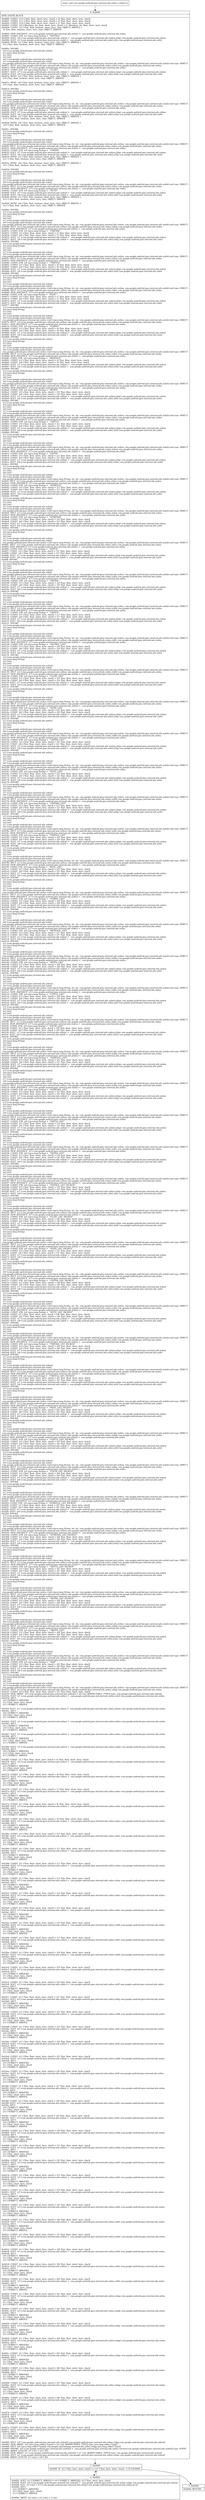 digraph "CFG forcom.google.android.gms.internal.ads.zzdnu.\<clinit\>()V" {
Node_0 [shape=record,label="{0\:\ 0x0000|MTH_ENTER_BLOCK\l|0x0000: CONST  (r12 I:?[int, float, short, byte, char]) = (4 ?[int, float, short, byte, char]) \l0x0001: CONST  (r11 I:?[int, float, short, byte, char]) = (3 ?[int, float, short, byte, char]) \l0x0002: CONST  (r10 I:?[int, float, short, byte, char]) = (2 ?[int, float, short, byte, char]) \l0x0003: CONST  (r9 I:?[boolean, int, float, short, byte, char]) = (1 ?[boolean, int, float, short, byte, char]) \l0x0004: CONST  (r2 I:?[int, float, boolean, short, byte, char, OBJECT, ARRAY]) = \l  (0 ?[int, float, boolean, short, byte, char, OBJECT, ARRAY])\l \l0x0005: NEW_INSTANCE  (r0 I:com.google.android.gms.internal.ads.zzdnu) =  com.google.android.gms.internal.ads.zzdnu \l0x0007: CONST_STR  (r1 I:java.lang.String) =  \"DOUBLE\" \l0x0009: SGET  (r4 I:com.google.android.gms.internal.ads.zzdnw) =  com.google.android.gms.internal.ads.zzdnw.zzhgt com.google.android.gms.internal.ads.zzdnw \l0x000b: SGET  (r5 I:com.google.android.gms.internal.ads.zzdol) =  com.google.android.gms.internal.ads.zzdol.zzhii com.google.android.gms.internal.ads.zzdol \l0x000d: MOVE  (r3 I:?[int, float, boolean, short, byte, char, OBJECT, ARRAY]) = \l  (r2 I:?[int, float, boolean, short, byte, char, OBJECT, ARRAY])\l \l0x000e: INVOKE  \l  (r0 I:com.google.android.gms.internal.ads.zzdnu)\l  (r1 I:java.lang.String)\l  (r2 I:int)\l  (r3 I:int)\l  (r4 I:com.google.android.gms.internal.ads.zzdnw)\l  (r5 I:com.google.android.gms.internal.ads.zzdol)\l com.google.android.gms.internal.ads.zzdnu.\<init\>(java.lang.String, int, int, com.google.android.gms.internal.ads.zzdnw, com.google.android.gms.internal.ads.zzdol):void type: DIRECT \l0x0011: SPUT  (r0 I:com.google.android.gms.internal.ads.zzdnu) com.google.android.gms.internal.ads.zzdnu.zzhel com.google.android.gms.internal.ads.zzdnu \l0x0013: NEW_INSTANCE  (r3 I:com.google.android.gms.internal.ads.zzdnu) =  com.google.android.gms.internal.ads.zzdnu \l0x0015: CONST_STR  (r4 I:java.lang.String) =  \"FLOAT\" \l0x0017: SGET  (r7 I:com.google.android.gms.internal.ads.zzdnw) =  com.google.android.gms.internal.ads.zzdnw.zzhgt com.google.android.gms.internal.ads.zzdnw \l0x0019: SGET  (r8 I:com.google.android.gms.internal.ads.zzdol) =  com.google.android.gms.internal.ads.zzdol.zzhih com.google.android.gms.internal.ads.zzdol \l0x001b: MOVE  (r5 I:?[int, float, boolean, short, byte, char, OBJECT, ARRAY]) = \l  (r9 I:?[int, float, boolean, short, byte, char, OBJECT, ARRAY])\l \l0x001c: MOVE  (r6 I:?[int, float, boolean, short, byte, char, OBJECT, ARRAY]) = \l  (r9 I:?[int, float, boolean, short, byte, char, OBJECT, ARRAY])\l \l0x001d: INVOKE  \l  (r3 I:com.google.android.gms.internal.ads.zzdnu)\l  (r4 I:java.lang.String)\l  (r5 I:int)\l  (r6 I:int)\l  (r7 I:com.google.android.gms.internal.ads.zzdnw)\l  (r8 I:com.google.android.gms.internal.ads.zzdol)\l com.google.android.gms.internal.ads.zzdnu.\<init\>(java.lang.String, int, int, com.google.android.gms.internal.ads.zzdnw, com.google.android.gms.internal.ads.zzdol):void type: DIRECT \l0x0020: SPUT  (r3 I:com.google.android.gms.internal.ads.zzdnu) com.google.android.gms.internal.ads.zzdnu.zzhem com.google.android.gms.internal.ads.zzdnu \l0x0022: NEW_INSTANCE  (r3 I:com.google.android.gms.internal.ads.zzdnu) =  com.google.android.gms.internal.ads.zzdnu \l0x0024: CONST_STR  (r4 I:java.lang.String) =  \"INT64\" \l0x0026: SGET  (r7 I:com.google.android.gms.internal.ads.zzdnw) =  com.google.android.gms.internal.ads.zzdnw.zzhgt com.google.android.gms.internal.ads.zzdnw \l0x0028: SGET  (r8 I:com.google.android.gms.internal.ads.zzdol) =  com.google.android.gms.internal.ads.zzdol.zzhig com.google.android.gms.internal.ads.zzdol \l0x002a: MOVE  (r5 I:?[int, float, boolean, short, byte, char, OBJECT, ARRAY]) = \l  (r10 I:?[int, float, boolean, short, byte, char, OBJECT, ARRAY])\l \l0x002b: MOVE  (r6 I:?[int, float, boolean, short, byte, char, OBJECT, ARRAY]) = \l  (r10 I:?[int, float, boolean, short, byte, char, OBJECT, ARRAY])\l \l0x002c: INVOKE  \l  (r3 I:com.google.android.gms.internal.ads.zzdnu)\l  (r4 I:java.lang.String)\l  (r5 I:int)\l  (r6 I:int)\l  (r7 I:com.google.android.gms.internal.ads.zzdnw)\l  (r8 I:com.google.android.gms.internal.ads.zzdol)\l com.google.android.gms.internal.ads.zzdnu.\<init\>(java.lang.String, int, int, com.google.android.gms.internal.ads.zzdnw, com.google.android.gms.internal.ads.zzdol):void type: DIRECT \l0x002f: SPUT  (r3 I:com.google.android.gms.internal.ads.zzdnu) com.google.android.gms.internal.ads.zzdnu.zzhen com.google.android.gms.internal.ads.zzdnu \l0x0031: NEW_INSTANCE  (r3 I:com.google.android.gms.internal.ads.zzdnu) =  com.google.android.gms.internal.ads.zzdnu \l0x0033: CONST_STR  (r4 I:java.lang.String) =  \"UINT64\" \l0x0035: SGET  (r7 I:com.google.android.gms.internal.ads.zzdnw) =  com.google.android.gms.internal.ads.zzdnw.zzhgt com.google.android.gms.internal.ads.zzdnw \l0x0037: SGET  (r8 I:com.google.android.gms.internal.ads.zzdol) =  com.google.android.gms.internal.ads.zzdol.zzhig com.google.android.gms.internal.ads.zzdol \l0x0039: MOVE  (r5 I:?[int, float, boolean, short, byte, char, OBJECT, ARRAY]) = \l  (r11 I:?[int, float, boolean, short, byte, char, OBJECT, ARRAY])\l \l0x003a: MOVE  (r6 I:?[int, float, boolean, short, byte, char, OBJECT, ARRAY]) = \l  (r11 I:?[int, float, boolean, short, byte, char, OBJECT, ARRAY])\l \l0x003b: INVOKE  \l  (r3 I:com.google.android.gms.internal.ads.zzdnu)\l  (r4 I:java.lang.String)\l  (r5 I:int)\l  (r6 I:int)\l  (r7 I:com.google.android.gms.internal.ads.zzdnw)\l  (r8 I:com.google.android.gms.internal.ads.zzdol)\l com.google.android.gms.internal.ads.zzdnu.\<init\>(java.lang.String, int, int, com.google.android.gms.internal.ads.zzdnw, com.google.android.gms.internal.ads.zzdol):void type: DIRECT \l0x003e: SPUT  (r3 I:com.google.android.gms.internal.ads.zzdnu) com.google.android.gms.internal.ads.zzdnu.zzheo com.google.android.gms.internal.ads.zzdnu \l0x0040: NEW_INSTANCE  (r3 I:com.google.android.gms.internal.ads.zzdnu) =  com.google.android.gms.internal.ads.zzdnu \l0x0042: CONST_STR  (r4 I:java.lang.String) =  \"INT32\" \l0x0044: SGET  (r7 I:com.google.android.gms.internal.ads.zzdnw) =  com.google.android.gms.internal.ads.zzdnw.zzhgt com.google.android.gms.internal.ads.zzdnw \l0x0046: SGET  (r8 I:com.google.android.gms.internal.ads.zzdol) =  com.google.android.gms.internal.ads.zzdol.zzhif com.google.android.gms.internal.ads.zzdol \l0x0048: MOVE  (r5 I:?[int, float, boolean, short, byte, char, OBJECT, ARRAY]) = \l  (r12 I:?[int, float, boolean, short, byte, char, OBJECT, ARRAY])\l \l0x0049: MOVE  (r6 I:?[int, float, boolean, short, byte, char, OBJECT, ARRAY]) = \l  (r12 I:?[int, float, boolean, short, byte, char, OBJECT, ARRAY])\l \l0x004a: INVOKE  \l  (r3 I:com.google.android.gms.internal.ads.zzdnu)\l  (r4 I:java.lang.String)\l  (r5 I:int)\l  (r6 I:int)\l  (r7 I:com.google.android.gms.internal.ads.zzdnw)\l  (r8 I:com.google.android.gms.internal.ads.zzdol)\l com.google.android.gms.internal.ads.zzdnu.\<init\>(java.lang.String, int, int, com.google.android.gms.internal.ads.zzdnw, com.google.android.gms.internal.ads.zzdol):void type: DIRECT \l0x004d: SPUT  (r3 I:com.google.android.gms.internal.ads.zzdnu) com.google.android.gms.internal.ads.zzdnu.zzhep com.google.android.gms.internal.ads.zzdnu \l0x004f: NEW_INSTANCE  (r3 I:com.google.android.gms.internal.ads.zzdnu) =  com.google.android.gms.internal.ads.zzdnu \l0x0051: CONST_STR  (r4 I:java.lang.String) =  \"FIXED64\" \l0x0053: CONST  (r5 I:?[int, float, short, byte, char]) = (5 ?[int, float, short, byte, char]) \l0x0054: CONST  (r6 I:?[int, float, short, byte, char]) = (5 ?[int, float, short, byte, char]) \l0x0055: SGET  (r7 I:com.google.android.gms.internal.ads.zzdnw) =  com.google.android.gms.internal.ads.zzdnw.zzhgt com.google.android.gms.internal.ads.zzdnw \l0x0057: SGET  (r8 I:com.google.android.gms.internal.ads.zzdol) =  com.google.android.gms.internal.ads.zzdol.zzhig com.google.android.gms.internal.ads.zzdol \l0x0059: INVOKE  \l  (r3 I:com.google.android.gms.internal.ads.zzdnu)\l  (r4 I:java.lang.String)\l  (r5 I:int)\l  (r6 I:int)\l  (r7 I:com.google.android.gms.internal.ads.zzdnw)\l  (r8 I:com.google.android.gms.internal.ads.zzdol)\l com.google.android.gms.internal.ads.zzdnu.\<init\>(java.lang.String, int, int, com.google.android.gms.internal.ads.zzdnw, com.google.android.gms.internal.ads.zzdol):void type: DIRECT \l0x005c: SPUT  (r3 I:com.google.android.gms.internal.ads.zzdnu) com.google.android.gms.internal.ads.zzdnu.zzheq com.google.android.gms.internal.ads.zzdnu \l0x005e: NEW_INSTANCE  (r3 I:com.google.android.gms.internal.ads.zzdnu) =  com.google.android.gms.internal.ads.zzdnu \l0x0060: CONST_STR  (r4 I:java.lang.String) =  \"FIXED32\" \l0x0062: CONST  (r5 I:?[int, float, short, byte, char]) = (6 ?[int, float, short, byte, char]) \l0x0063: CONST  (r6 I:?[int, float, short, byte, char]) = (6 ?[int, float, short, byte, char]) \l0x0064: SGET  (r7 I:com.google.android.gms.internal.ads.zzdnw) =  com.google.android.gms.internal.ads.zzdnw.zzhgt com.google.android.gms.internal.ads.zzdnw \l0x0066: SGET  (r8 I:com.google.android.gms.internal.ads.zzdol) =  com.google.android.gms.internal.ads.zzdol.zzhif com.google.android.gms.internal.ads.zzdol \l0x0068: INVOKE  \l  (r3 I:com.google.android.gms.internal.ads.zzdnu)\l  (r4 I:java.lang.String)\l  (r5 I:int)\l  (r6 I:int)\l  (r7 I:com.google.android.gms.internal.ads.zzdnw)\l  (r8 I:com.google.android.gms.internal.ads.zzdol)\l com.google.android.gms.internal.ads.zzdnu.\<init\>(java.lang.String, int, int, com.google.android.gms.internal.ads.zzdnw, com.google.android.gms.internal.ads.zzdol):void type: DIRECT \l0x006b: SPUT  (r3 I:com.google.android.gms.internal.ads.zzdnu) com.google.android.gms.internal.ads.zzdnu.zzher com.google.android.gms.internal.ads.zzdnu \l0x006d: NEW_INSTANCE  (r3 I:com.google.android.gms.internal.ads.zzdnu) =  com.google.android.gms.internal.ads.zzdnu \l0x006f: CONST_STR  (r4 I:java.lang.String) =  \"BOOL\" \l0x0071: CONST  (r5 I:?[int, float, short, byte, char]) = (7 ?[int, float, short, byte, char]) \l0x0072: CONST  (r6 I:?[int, float, short, byte, char]) = (7 ?[int, float, short, byte, char]) \l0x0073: SGET  (r7 I:com.google.android.gms.internal.ads.zzdnw) =  com.google.android.gms.internal.ads.zzdnw.zzhgt com.google.android.gms.internal.ads.zzdnw \l0x0075: SGET  (r8 I:com.google.android.gms.internal.ads.zzdol) =  com.google.android.gms.internal.ads.zzdol.zzhij com.google.android.gms.internal.ads.zzdol \l0x0077: INVOKE  \l  (r3 I:com.google.android.gms.internal.ads.zzdnu)\l  (r4 I:java.lang.String)\l  (r5 I:int)\l  (r6 I:int)\l  (r7 I:com.google.android.gms.internal.ads.zzdnw)\l  (r8 I:com.google.android.gms.internal.ads.zzdol)\l com.google.android.gms.internal.ads.zzdnu.\<init\>(java.lang.String, int, int, com.google.android.gms.internal.ads.zzdnw, com.google.android.gms.internal.ads.zzdol):void type: DIRECT \l0x007a: SPUT  (r3 I:com.google.android.gms.internal.ads.zzdnu) com.google.android.gms.internal.ads.zzdnu.zzhes com.google.android.gms.internal.ads.zzdnu \l0x007c: NEW_INSTANCE  (r3 I:com.google.android.gms.internal.ads.zzdnu) =  com.google.android.gms.internal.ads.zzdnu \l0x007e: CONST_STR  (r4 I:java.lang.String) =  \"STRING\" \l0x0080: CONST  (r5 I:?[int, float, short, byte, char]) = (8 ?[int, float, short, byte, char]) \l0x0082: CONST  (r6 I:?[int, float, short, byte, char]) = (8 ?[int, float, short, byte, char]) \l0x0084: SGET  (r7 I:com.google.android.gms.internal.ads.zzdnw) =  com.google.android.gms.internal.ads.zzdnw.zzhgt com.google.android.gms.internal.ads.zzdnw \l0x0086: SGET  (r8 I:com.google.android.gms.internal.ads.zzdol) =  com.google.android.gms.internal.ads.zzdol.zzhik com.google.android.gms.internal.ads.zzdol \l0x0088: INVOKE  \l  (r3 I:com.google.android.gms.internal.ads.zzdnu)\l  (r4 I:java.lang.String)\l  (r5 I:int)\l  (r6 I:int)\l  (r7 I:com.google.android.gms.internal.ads.zzdnw)\l  (r8 I:com.google.android.gms.internal.ads.zzdol)\l com.google.android.gms.internal.ads.zzdnu.\<init\>(java.lang.String, int, int, com.google.android.gms.internal.ads.zzdnw, com.google.android.gms.internal.ads.zzdol):void type: DIRECT \l0x008b: SPUT  (r3 I:com.google.android.gms.internal.ads.zzdnu) com.google.android.gms.internal.ads.zzdnu.zzhet com.google.android.gms.internal.ads.zzdnu \l0x008d: NEW_INSTANCE  (r3 I:com.google.android.gms.internal.ads.zzdnu) =  com.google.android.gms.internal.ads.zzdnu \l0x008f: CONST_STR  (r4 I:java.lang.String) =  \"MESSAGE\" \l0x0091: CONST  (r5 I:?[int, float, short, byte, char]) = (9 ?[int, float, short, byte, char]) \l0x0093: CONST  (r6 I:?[int, float, short, byte, char]) = (9 ?[int, float, short, byte, char]) \l0x0095: SGET  (r7 I:com.google.android.gms.internal.ads.zzdnw) =  com.google.android.gms.internal.ads.zzdnw.zzhgt com.google.android.gms.internal.ads.zzdnw \l0x0097: SGET  (r8 I:com.google.android.gms.internal.ads.zzdol) =  com.google.android.gms.internal.ads.zzdol.zzhin com.google.android.gms.internal.ads.zzdol \l0x0099: INVOKE  \l  (r3 I:com.google.android.gms.internal.ads.zzdnu)\l  (r4 I:java.lang.String)\l  (r5 I:int)\l  (r6 I:int)\l  (r7 I:com.google.android.gms.internal.ads.zzdnw)\l  (r8 I:com.google.android.gms.internal.ads.zzdol)\l com.google.android.gms.internal.ads.zzdnu.\<init\>(java.lang.String, int, int, com.google.android.gms.internal.ads.zzdnw, com.google.android.gms.internal.ads.zzdol):void type: DIRECT \l0x009c: SPUT  (r3 I:com.google.android.gms.internal.ads.zzdnu) com.google.android.gms.internal.ads.zzdnu.zzheu com.google.android.gms.internal.ads.zzdnu \l0x009e: NEW_INSTANCE  (r3 I:com.google.android.gms.internal.ads.zzdnu) =  com.google.android.gms.internal.ads.zzdnu \l0x00a0: CONST_STR  (r4 I:java.lang.String) =  \"BYTES\" \l0x00a2: CONST  (r5 I:?[int, float, short, byte, char]) = (10 ?[int, float, short, byte, char]) \l0x00a4: CONST  (r6 I:?[int, float, short, byte, char]) = (10 ?[int, float, short, byte, char]) \l0x00a6: SGET  (r7 I:com.google.android.gms.internal.ads.zzdnw) =  com.google.android.gms.internal.ads.zzdnw.zzhgt com.google.android.gms.internal.ads.zzdnw \l0x00a8: SGET  (r8 I:com.google.android.gms.internal.ads.zzdol) =  com.google.android.gms.internal.ads.zzdol.zzhil com.google.android.gms.internal.ads.zzdol \l0x00aa: INVOKE  \l  (r3 I:com.google.android.gms.internal.ads.zzdnu)\l  (r4 I:java.lang.String)\l  (r5 I:int)\l  (r6 I:int)\l  (r7 I:com.google.android.gms.internal.ads.zzdnw)\l  (r8 I:com.google.android.gms.internal.ads.zzdol)\l com.google.android.gms.internal.ads.zzdnu.\<init\>(java.lang.String, int, int, com.google.android.gms.internal.ads.zzdnw, com.google.android.gms.internal.ads.zzdol):void type: DIRECT \l0x00ad: SPUT  (r3 I:com.google.android.gms.internal.ads.zzdnu) com.google.android.gms.internal.ads.zzdnu.zzhev com.google.android.gms.internal.ads.zzdnu \l0x00af: NEW_INSTANCE  (r3 I:com.google.android.gms.internal.ads.zzdnu) =  com.google.android.gms.internal.ads.zzdnu \l0x00b1: CONST_STR  (r4 I:java.lang.String) =  \"UINT32\" \l0x00b3: CONST  (r5 I:?[int, float, short, byte, char]) = (11 ?[int, float, short, byte, char]) \l0x00b5: CONST  (r6 I:?[int, float, short, byte, char]) = (11 ?[int, float, short, byte, char]) \l0x00b7: SGET  (r7 I:com.google.android.gms.internal.ads.zzdnw) =  com.google.android.gms.internal.ads.zzdnw.zzhgt com.google.android.gms.internal.ads.zzdnw \l0x00b9: SGET  (r8 I:com.google.android.gms.internal.ads.zzdol) =  com.google.android.gms.internal.ads.zzdol.zzhif com.google.android.gms.internal.ads.zzdol \l0x00bb: INVOKE  \l  (r3 I:com.google.android.gms.internal.ads.zzdnu)\l  (r4 I:java.lang.String)\l  (r5 I:int)\l  (r6 I:int)\l  (r7 I:com.google.android.gms.internal.ads.zzdnw)\l  (r8 I:com.google.android.gms.internal.ads.zzdol)\l com.google.android.gms.internal.ads.zzdnu.\<init\>(java.lang.String, int, int, com.google.android.gms.internal.ads.zzdnw, com.google.android.gms.internal.ads.zzdol):void type: DIRECT \l0x00be: SPUT  (r3 I:com.google.android.gms.internal.ads.zzdnu) com.google.android.gms.internal.ads.zzdnu.zzhew com.google.android.gms.internal.ads.zzdnu \l0x00c0: NEW_INSTANCE  (r3 I:com.google.android.gms.internal.ads.zzdnu) =  com.google.android.gms.internal.ads.zzdnu \l0x00c2: CONST_STR  (r4 I:java.lang.String) =  \"ENUM\" \l0x00c4: CONST  (r5 I:?[int, float, short, byte, char]) = (12 ?[int, float, short, byte, char]) \l0x00c6: CONST  (r6 I:?[int, float, short, byte, char]) = (12 ?[int, float, short, byte, char]) \l0x00c8: SGET  (r7 I:com.google.android.gms.internal.ads.zzdnw) =  com.google.android.gms.internal.ads.zzdnw.zzhgt com.google.android.gms.internal.ads.zzdnw \l0x00ca: SGET  (r8 I:com.google.android.gms.internal.ads.zzdol) =  com.google.android.gms.internal.ads.zzdol.zzhim com.google.android.gms.internal.ads.zzdol \l0x00cc: INVOKE  \l  (r3 I:com.google.android.gms.internal.ads.zzdnu)\l  (r4 I:java.lang.String)\l  (r5 I:int)\l  (r6 I:int)\l  (r7 I:com.google.android.gms.internal.ads.zzdnw)\l  (r8 I:com.google.android.gms.internal.ads.zzdol)\l com.google.android.gms.internal.ads.zzdnu.\<init\>(java.lang.String, int, int, com.google.android.gms.internal.ads.zzdnw, com.google.android.gms.internal.ads.zzdol):void type: DIRECT \l0x00cf: SPUT  (r3 I:com.google.android.gms.internal.ads.zzdnu) com.google.android.gms.internal.ads.zzdnu.zzhex com.google.android.gms.internal.ads.zzdnu \l0x00d1: NEW_INSTANCE  (r3 I:com.google.android.gms.internal.ads.zzdnu) =  com.google.android.gms.internal.ads.zzdnu \l0x00d3: CONST_STR  (r4 I:java.lang.String) =  \"SFIXED32\" \l0x00d5: CONST  (r5 I:?[int, float, short, byte, char]) = (13 ?[int, float, short, byte, char]) \l0x00d7: CONST  (r6 I:?[int, float, short, byte, char]) = (13 ?[int, float, short, byte, char]) \l0x00d9: SGET  (r7 I:com.google.android.gms.internal.ads.zzdnw) =  com.google.android.gms.internal.ads.zzdnw.zzhgt com.google.android.gms.internal.ads.zzdnw \l0x00db: SGET  (r8 I:com.google.android.gms.internal.ads.zzdol) =  com.google.android.gms.internal.ads.zzdol.zzhif com.google.android.gms.internal.ads.zzdol \l0x00dd: INVOKE  \l  (r3 I:com.google.android.gms.internal.ads.zzdnu)\l  (r4 I:java.lang.String)\l  (r5 I:int)\l  (r6 I:int)\l  (r7 I:com.google.android.gms.internal.ads.zzdnw)\l  (r8 I:com.google.android.gms.internal.ads.zzdol)\l com.google.android.gms.internal.ads.zzdnu.\<init\>(java.lang.String, int, int, com.google.android.gms.internal.ads.zzdnw, com.google.android.gms.internal.ads.zzdol):void type: DIRECT \l0x00e0: SPUT  (r3 I:com.google.android.gms.internal.ads.zzdnu) com.google.android.gms.internal.ads.zzdnu.zzhey com.google.android.gms.internal.ads.zzdnu \l0x00e2: NEW_INSTANCE  (r3 I:com.google.android.gms.internal.ads.zzdnu) =  com.google.android.gms.internal.ads.zzdnu \l0x00e4: CONST_STR  (r4 I:java.lang.String) =  \"SFIXED64\" \l0x00e6: CONST  (r5 I:?[int, float, short, byte, char]) = (14 ?[int, float, short, byte, char]) \l0x00e8: CONST  (r6 I:?[int, float, short, byte, char]) = (14 ?[int, float, short, byte, char]) \l0x00ea: SGET  (r7 I:com.google.android.gms.internal.ads.zzdnw) =  com.google.android.gms.internal.ads.zzdnw.zzhgt com.google.android.gms.internal.ads.zzdnw \l0x00ec: SGET  (r8 I:com.google.android.gms.internal.ads.zzdol) =  com.google.android.gms.internal.ads.zzdol.zzhig com.google.android.gms.internal.ads.zzdol \l0x00ee: INVOKE  \l  (r3 I:com.google.android.gms.internal.ads.zzdnu)\l  (r4 I:java.lang.String)\l  (r5 I:int)\l  (r6 I:int)\l  (r7 I:com.google.android.gms.internal.ads.zzdnw)\l  (r8 I:com.google.android.gms.internal.ads.zzdol)\l com.google.android.gms.internal.ads.zzdnu.\<init\>(java.lang.String, int, int, com.google.android.gms.internal.ads.zzdnw, com.google.android.gms.internal.ads.zzdol):void type: DIRECT \l0x00f1: SPUT  (r3 I:com.google.android.gms.internal.ads.zzdnu) com.google.android.gms.internal.ads.zzdnu.zzhez com.google.android.gms.internal.ads.zzdnu \l0x00f3: NEW_INSTANCE  (r3 I:com.google.android.gms.internal.ads.zzdnu) =  com.google.android.gms.internal.ads.zzdnu \l0x00f5: CONST_STR  (r4 I:java.lang.String) =  \"SINT32\" \l0x00f7: CONST  (r5 I:?[int, float, short, byte, char]) = (15 ?[int, float, short, byte, char]) \l0x00f9: CONST  (r6 I:?[int, float, short, byte, char]) = (15 ?[int, float, short, byte, char]) \l0x00fb: SGET  (r7 I:com.google.android.gms.internal.ads.zzdnw) =  com.google.android.gms.internal.ads.zzdnw.zzhgt com.google.android.gms.internal.ads.zzdnw \l0x00fd: SGET  (r8 I:com.google.android.gms.internal.ads.zzdol) =  com.google.android.gms.internal.ads.zzdol.zzhif com.google.android.gms.internal.ads.zzdol \l0x00ff: INVOKE  \l  (r3 I:com.google.android.gms.internal.ads.zzdnu)\l  (r4 I:java.lang.String)\l  (r5 I:int)\l  (r6 I:int)\l  (r7 I:com.google.android.gms.internal.ads.zzdnw)\l  (r8 I:com.google.android.gms.internal.ads.zzdol)\l com.google.android.gms.internal.ads.zzdnu.\<init\>(java.lang.String, int, int, com.google.android.gms.internal.ads.zzdnw, com.google.android.gms.internal.ads.zzdol):void type: DIRECT \l0x0102: SPUT  (r3 I:com.google.android.gms.internal.ads.zzdnu) com.google.android.gms.internal.ads.zzdnu.zzhfa com.google.android.gms.internal.ads.zzdnu \l0x0104: NEW_INSTANCE  (r3 I:com.google.android.gms.internal.ads.zzdnu) =  com.google.android.gms.internal.ads.zzdnu \l0x0106: CONST_STR  (r4 I:java.lang.String) =  \"SINT64\" \l0x0108: CONST  (r5 I:?[int, float, short, byte, char]) = (16 ?[int, float, short, byte, char]) \l0x010a: CONST  (r6 I:?[int, float, short, byte, char]) = (16 ?[int, float, short, byte, char]) \l0x010c: SGET  (r7 I:com.google.android.gms.internal.ads.zzdnw) =  com.google.android.gms.internal.ads.zzdnw.zzhgt com.google.android.gms.internal.ads.zzdnw \l0x010e: SGET  (r8 I:com.google.android.gms.internal.ads.zzdol) =  com.google.android.gms.internal.ads.zzdol.zzhig com.google.android.gms.internal.ads.zzdol \l0x0110: INVOKE  \l  (r3 I:com.google.android.gms.internal.ads.zzdnu)\l  (r4 I:java.lang.String)\l  (r5 I:int)\l  (r6 I:int)\l  (r7 I:com.google.android.gms.internal.ads.zzdnw)\l  (r8 I:com.google.android.gms.internal.ads.zzdol)\l com.google.android.gms.internal.ads.zzdnu.\<init\>(java.lang.String, int, int, com.google.android.gms.internal.ads.zzdnw, com.google.android.gms.internal.ads.zzdol):void type: DIRECT \l0x0113: SPUT  (r3 I:com.google.android.gms.internal.ads.zzdnu) com.google.android.gms.internal.ads.zzdnu.zzhfb com.google.android.gms.internal.ads.zzdnu \l0x0115: NEW_INSTANCE  (r3 I:com.google.android.gms.internal.ads.zzdnu) =  com.google.android.gms.internal.ads.zzdnu \l0x0117: CONST_STR  (r4 I:java.lang.String) =  \"GROUP\" \l0x0119: CONST  (r5 I:?[int, float, short, byte, char]) = (17 ?[int, float, short, byte, char]) \l0x011b: CONST  (r6 I:?[int, float, short, byte, char]) = (17 ?[int, float, short, byte, char]) \l0x011d: SGET  (r7 I:com.google.android.gms.internal.ads.zzdnw) =  com.google.android.gms.internal.ads.zzdnw.zzhgt com.google.android.gms.internal.ads.zzdnw \l0x011f: SGET  (r8 I:com.google.android.gms.internal.ads.zzdol) =  com.google.android.gms.internal.ads.zzdol.zzhin com.google.android.gms.internal.ads.zzdol \l0x0121: INVOKE  \l  (r3 I:com.google.android.gms.internal.ads.zzdnu)\l  (r4 I:java.lang.String)\l  (r5 I:int)\l  (r6 I:int)\l  (r7 I:com.google.android.gms.internal.ads.zzdnw)\l  (r8 I:com.google.android.gms.internal.ads.zzdol)\l com.google.android.gms.internal.ads.zzdnu.\<init\>(java.lang.String, int, int, com.google.android.gms.internal.ads.zzdnw, com.google.android.gms.internal.ads.zzdol):void type: DIRECT \l0x0124: SPUT  (r3 I:com.google.android.gms.internal.ads.zzdnu) com.google.android.gms.internal.ads.zzdnu.zzhfc com.google.android.gms.internal.ads.zzdnu \l0x0126: NEW_INSTANCE  (r3 I:com.google.android.gms.internal.ads.zzdnu) =  com.google.android.gms.internal.ads.zzdnu \l0x0128: CONST_STR  (r4 I:java.lang.String) =  \"DOUBLE_LIST\" \l0x012a: CONST  (r5 I:?[int, float, short, byte, char]) = (18 ?[int, float, short, byte, char]) \l0x012c: CONST  (r6 I:?[int, float, short, byte, char]) = (18 ?[int, float, short, byte, char]) \l0x012e: SGET  (r7 I:com.google.android.gms.internal.ads.zzdnw) =  com.google.android.gms.internal.ads.zzdnw.zzhgu com.google.android.gms.internal.ads.zzdnw \l0x0130: SGET  (r8 I:com.google.android.gms.internal.ads.zzdol) =  com.google.android.gms.internal.ads.zzdol.zzhii com.google.android.gms.internal.ads.zzdol \l0x0132: INVOKE  \l  (r3 I:com.google.android.gms.internal.ads.zzdnu)\l  (r4 I:java.lang.String)\l  (r5 I:int)\l  (r6 I:int)\l  (r7 I:com.google.android.gms.internal.ads.zzdnw)\l  (r8 I:com.google.android.gms.internal.ads.zzdol)\l com.google.android.gms.internal.ads.zzdnu.\<init\>(java.lang.String, int, int, com.google.android.gms.internal.ads.zzdnw, com.google.android.gms.internal.ads.zzdol):void type: DIRECT \l0x0135: SPUT  (r3 I:com.google.android.gms.internal.ads.zzdnu) com.google.android.gms.internal.ads.zzdnu.zzhfd com.google.android.gms.internal.ads.zzdnu \l0x0137: NEW_INSTANCE  (r3 I:com.google.android.gms.internal.ads.zzdnu) =  com.google.android.gms.internal.ads.zzdnu \l0x0139: CONST_STR  (r4 I:java.lang.String) =  \"FLOAT_LIST\" \l0x013b: CONST  (r5 I:?[int, float, short, byte, char]) = (19 ?[int, float, short, byte, char]) \l0x013d: CONST  (r6 I:?[int, float, short, byte, char]) = (19 ?[int, float, short, byte, char]) \l0x013f: SGET  (r7 I:com.google.android.gms.internal.ads.zzdnw) =  com.google.android.gms.internal.ads.zzdnw.zzhgu com.google.android.gms.internal.ads.zzdnw \l0x0141: SGET  (r8 I:com.google.android.gms.internal.ads.zzdol) =  com.google.android.gms.internal.ads.zzdol.zzhih com.google.android.gms.internal.ads.zzdol \l0x0143: INVOKE  \l  (r3 I:com.google.android.gms.internal.ads.zzdnu)\l  (r4 I:java.lang.String)\l  (r5 I:int)\l  (r6 I:int)\l  (r7 I:com.google.android.gms.internal.ads.zzdnw)\l  (r8 I:com.google.android.gms.internal.ads.zzdol)\l com.google.android.gms.internal.ads.zzdnu.\<init\>(java.lang.String, int, int, com.google.android.gms.internal.ads.zzdnw, com.google.android.gms.internal.ads.zzdol):void type: DIRECT \l0x0146: SPUT  (r3 I:com.google.android.gms.internal.ads.zzdnu) com.google.android.gms.internal.ads.zzdnu.zzhfe com.google.android.gms.internal.ads.zzdnu \l0x0148: NEW_INSTANCE  (r3 I:com.google.android.gms.internal.ads.zzdnu) =  com.google.android.gms.internal.ads.zzdnu \l0x014a: CONST_STR  (r4 I:java.lang.String) =  \"INT64_LIST\" \l0x014c: CONST  (r5 I:?[int, float, short, byte, char]) = (20 ?[int, float, short, byte, char]) \l0x014e: CONST  (r6 I:?[int, float, short, byte, char]) = (20 ?[int, float, short, byte, char]) \l0x0150: SGET  (r7 I:com.google.android.gms.internal.ads.zzdnw) =  com.google.android.gms.internal.ads.zzdnw.zzhgu com.google.android.gms.internal.ads.zzdnw \l0x0152: SGET  (r8 I:com.google.android.gms.internal.ads.zzdol) =  com.google.android.gms.internal.ads.zzdol.zzhig com.google.android.gms.internal.ads.zzdol \l0x0154: INVOKE  \l  (r3 I:com.google.android.gms.internal.ads.zzdnu)\l  (r4 I:java.lang.String)\l  (r5 I:int)\l  (r6 I:int)\l  (r7 I:com.google.android.gms.internal.ads.zzdnw)\l  (r8 I:com.google.android.gms.internal.ads.zzdol)\l com.google.android.gms.internal.ads.zzdnu.\<init\>(java.lang.String, int, int, com.google.android.gms.internal.ads.zzdnw, com.google.android.gms.internal.ads.zzdol):void type: DIRECT \l0x0157: SPUT  (r3 I:com.google.android.gms.internal.ads.zzdnu) com.google.android.gms.internal.ads.zzdnu.zzhff com.google.android.gms.internal.ads.zzdnu \l0x0159: NEW_INSTANCE  (r3 I:com.google.android.gms.internal.ads.zzdnu) =  com.google.android.gms.internal.ads.zzdnu \l0x015b: CONST_STR  (r4 I:java.lang.String) =  \"UINT64_LIST\" \l0x015d: CONST  (r5 I:?[int, float, short, byte, char]) = (21 ?[int, float, short, byte, char]) \l0x015f: CONST  (r6 I:?[int, float, short, byte, char]) = (21 ?[int, float, short, byte, char]) \l0x0161: SGET  (r7 I:com.google.android.gms.internal.ads.zzdnw) =  com.google.android.gms.internal.ads.zzdnw.zzhgu com.google.android.gms.internal.ads.zzdnw \l0x0163: SGET  (r8 I:com.google.android.gms.internal.ads.zzdol) =  com.google.android.gms.internal.ads.zzdol.zzhig com.google.android.gms.internal.ads.zzdol \l0x0165: INVOKE  \l  (r3 I:com.google.android.gms.internal.ads.zzdnu)\l  (r4 I:java.lang.String)\l  (r5 I:int)\l  (r6 I:int)\l  (r7 I:com.google.android.gms.internal.ads.zzdnw)\l  (r8 I:com.google.android.gms.internal.ads.zzdol)\l com.google.android.gms.internal.ads.zzdnu.\<init\>(java.lang.String, int, int, com.google.android.gms.internal.ads.zzdnw, com.google.android.gms.internal.ads.zzdol):void type: DIRECT \l0x0168: SPUT  (r3 I:com.google.android.gms.internal.ads.zzdnu) com.google.android.gms.internal.ads.zzdnu.zzhfg com.google.android.gms.internal.ads.zzdnu \l0x016a: NEW_INSTANCE  (r3 I:com.google.android.gms.internal.ads.zzdnu) =  com.google.android.gms.internal.ads.zzdnu \l0x016c: CONST_STR  (r4 I:java.lang.String) =  \"INT32_LIST\" \l0x016e: CONST  (r5 I:?[int, float, short, byte, char]) = (22 ?[int, float, short, byte, char]) \l0x0170: CONST  (r6 I:?[int, float, short, byte, char]) = (22 ?[int, float, short, byte, char]) \l0x0172: SGET  (r7 I:com.google.android.gms.internal.ads.zzdnw) =  com.google.android.gms.internal.ads.zzdnw.zzhgu com.google.android.gms.internal.ads.zzdnw \l0x0174: SGET  (r8 I:com.google.android.gms.internal.ads.zzdol) =  com.google.android.gms.internal.ads.zzdol.zzhif com.google.android.gms.internal.ads.zzdol \l0x0176: INVOKE  \l  (r3 I:com.google.android.gms.internal.ads.zzdnu)\l  (r4 I:java.lang.String)\l  (r5 I:int)\l  (r6 I:int)\l  (r7 I:com.google.android.gms.internal.ads.zzdnw)\l  (r8 I:com.google.android.gms.internal.ads.zzdol)\l com.google.android.gms.internal.ads.zzdnu.\<init\>(java.lang.String, int, int, com.google.android.gms.internal.ads.zzdnw, com.google.android.gms.internal.ads.zzdol):void type: DIRECT \l0x0179: SPUT  (r3 I:com.google.android.gms.internal.ads.zzdnu) com.google.android.gms.internal.ads.zzdnu.zzhfh com.google.android.gms.internal.ads.zzdnu \l0x017b: NEW_INSTANCE  (r3 I:com.google.android.gms.internal.ads.zzdnu) =  com.google.android.gms.internal.ads.zzdnu \l0x017d: CONST_STR  (r4 I:java.lang.String) =  \"FIXED64_LIST\" \l0x017f: CONST  (r5 I:?[int, float, short, byte, char]) = (23 ?[int, float, short, byte, char]) \l0x0181: CONST  (r6 I:?[int, float, short, byte, char]) = (23 ?[int, float, short, byte, char]) \l0x0183: SGET  (r7 I:com.google.android.gms.internal.ads.zzdnw) =  com.google.android.gms.internal.ads.zzdnw.zzhgu com.google.android.gms.internal.ads.zzdnw \l0x0185: SGET  (r8 I:com.google.android.gms.internal.ads.zzdol) =  com.google.android.gms.internal.ads.zzdol.zzhig com.google.android.gms.internal.ads.zzdol \l0x0187: INVOKE  \l  (r3 I:com.google.android.gms.internal.ads.zzdnu)\l  (r4 I:java.lang.String)\l  (r5 I:int)\l  (r6 I:int)\l  (r7 I:com.google.android.gms.internal.ads.zzdnw)\l  (r8 I:com.google.android.gms.internal.ads.zzdol)\l com.google.android.gms.internal.ads.zzdnu.\<init\>(java.lang.String, int, int, com.google.android.gms.internal.ads.zzdnw, com.google.android.gms.internal.ads.zzdol):void type: DIRECT \l0x018a: SPUT  (r3 I:com.google.android.gms.internal.ads.zzdnu) com.google.android.gms.internal.ads.zzdnu.zzhfi com.google.android.gms.internal.ads.zzdnu \l0x018c: NEW_INSTANCE  (r3 I:com.google.android.gms.internal.ads.zzdnu) =  com.google.android.gms.internal.ads.zzdnu \l0x018e: CONST_STR  (r4 I:java.lang.String) =  \"FIXED32_LIST\" \l0x0190: CONST  (r5 I:?[int, float, short, byte, char]) = (24 ?[int, float, short, byte, char]) \l0x0192: CONST  (r6 I:?[int, float, short, byte, char]) = (24 ?[int, float, short, byte, char]) \l0x0194: SGET  (r7 I:com.google.android.gms.internal.ads.zzdnw) =  com.google.android.gms.internal.ads.zzdnw.zzhgu com.google.android.gms.internal.ads.zzdnw \l0x0196: SGET  (r8 I:com.google.android.gms.internal.ads.zzdol) =  com.google.android.gms.internal.ads.zzdol.zzhif com.google.android.gms.internal.ads.zzdol \l0x0198: INVOKE  \l  (r3 I:com.google.android.gms.internal.ads.zzdnu)\l  (r4 I:java.lang.String)\l  (r5 I:int)\l  (r6 I:int)\l  (r7 I:com.google.android.gms.internal.ads.zzdnw)\l  (r8 I:com.google.android.gms.internal.ads.zzdol)\l com.google.android.gms.internal.ads.zzdnu.\<init\>(java.lang.String, int, int, com.google.android.gms.internal.ads.zzdnw, com.google.android.gms.internal.ads.zzdol):void type: DIRECT \l0x019b: SPUT  (r3 I:com.google.android.gms.internal.ads.zzdnu) com.google.android.gms.internal.ads.zzdnu.zzhfj com.google.android.gms.internal.ads.zzdnu \l0x019d: NEW_INSTANCE  (r3 I:com.google.android.gms.internal.ads.zzdnu) =  com.google.android.gms.internal.ads.zzdnu \l0x019f: CONST_STR  (r4 I:java.lang.String) =  \"BOOL_LIST\" \l0x01a1: CONST  (r5 I:?[int, float, short, byte, char]) = (25 ?[int, float, short, byte, char]) \l0x01a3: CONST  (r6 I:?[int, float, short, byte, char]) = (25 ?[int, float, short, byte, char]) \l0x01a5: SGET  (r7 I:com.google.android.gms.internal.ads.zzdnw) =  com.google.android.gms.internal.ads.zzdnw.zzhgu com.google.android.gms.internal.ads.zzdnw \l0x01a7: SGET  (r8 I:com.google.android.gms.internal.ads.zzdol) =  com.google.android.gms.internal.ads.zzdol.zzhij com.google.android.gms.internal.ads.zzdol \l0x01a9: INVOKE  \l  (r3 I:com.google.android.gms.internal.ads.zzdnu)\l  (r4 I:java.lang.String)\l  (r5 I:int)\l  (r6 I:int)\l  (r7 I:com.google.android.gms.internal.ads.zzdnw)\l  (r8 I:com.google.android.gms.internal.ads.zzdol)\l com.google.android.gms.internal.ads.zzdnu.\<init\>(java.lang.String, int, int, com.google.android.gms.internal.ads.zzdnw, com.google.android.gms.internal.ads.zzdol):void type: DIRECT \l0x01ac: SPUT  (r3 I:com.google.android.gms.internal.ads.zzdnu) com.google.android.gms.internal.ads.zzdnu.zzhfk com.google.android.gms.internal.ads.zzdnu \l0x01ae: NEW_INSTANCE  (r3 I:com.google.android.gms.internal.ads.zzdnu) =  com.google.android.gms.internal.ads.zzdnu \l0x01b0: CONST_STR  (r4 I:java.lang.String) =  \"STRING_LIST\" \l0x01b2: CONST  (r5 I:?[int, float, short, byte, char]) = (26 ?[int, float, short, byte, char]) \l0x01b4: CONST  (r6 I:?[int, float, short, byte, char]) = (26 ?[int, float, short, byte, char]) \l0x01b6: SGET  (r7 I:com.google.android.gms.internal.ads.zzdnw) =  com.google.android.gms.internal.ads.zzdnw.zzhgu com.google.android.gms.internal.ads.zzdnw \l0x01b8: SGET  (r8 I:com.google.android.gms.internal.ads.zzdol) =  com.google.android.gms.internal.ads.zzdol.zzhik com.google.android.gms.internal.ads.zzdol \l0x01ba: INVOKE  \l  (r3 I:com.google.android.gms.internal.ads.zzdnu)\l  (r4 I:java.lang.String)\l  (r5 I:int)\l  (r6 I:int)\l  (r7 I:com.google.android.gms.internal.ads.zzdnw)\l  (r8 I:com.google.android.gms.internal.ads.zzdol)\l com.google.android.gms.internal.ads.zzdnu.\<init\>(java.lang.String, int, int, com.google.android.gms.internal.ads.zzdnw, com.google.android.gms.internal.ads.zzdol):void type: DIRECT \l0x01bd: SPUT  (r3 I:com.google.android.gms.internal.ads.zzdnu) com.google.android.gms.internal.ads.zzdnu.zzhfl com.google.android.gms.internal.ads.zzdnu \l0x01bf: NEW_INSTANCE  (r3 I:com.google.android.gms.internal.ads.zzdnu) =  com.google.android.gms.internal.ads.zzdnu \l0x01c1: CONST_STR  (r4 I:java.lang.String) =  \"MESSAGE_LIST\" \l0x01c3: CONST  (r5 I:?[int, float, short, byte, char]) = (27 ?[int, float, short, byte, char]) \l0x01c5: CONST  (r6 I:?[int, float, short, byte, char]) = (27 ?[int, float, short, byte, char]) \l0x01c7: SGET  (r7 I:com.google.android.gms.internal.ads.zzdnw) =  com.google.android.gms.internal.ads.zzdnw.zzhgu com.google.android.gms.internal.ads.zzdnw \l0x01c9: SGET  (r8 I:com.google.android.gms.internal.ads.zzdol) =  com.google.android.gms.internal.ads.zzdol.zzhin com.google.android.gms.internal.ads.zzdol \l0x01cb: INVOKE  \l  (r3 I:com.google.android.gms.internal.ads.zzdnu)\l  (r4 I:java.lang.String)\l  (r5 I:int)\l  (r6 I:int)\l  (r7 I:com.google.android.gms.internal.ads.zzdnw)\l  (r8 I:com.google.android.gms.internal.ads.zzdol)\l com.google.android.gms.internal.ads.zzdnu.\<init\>(java.lang.String, int, int, com.google.android.gms.internal.ads.zzdnw, com.google.android.gms.internal.ads.zzdol):void type: DIRECT \l0x01ce: SPUT  (r3 I:com.google.android.gms.internal.ads.zzdnu) com.google.android.gms.internal.ads.zzdnu.zzhfm com.google.android.gms.internal.ads.zzdnu \l0x01d0: NEW_INSTANCE  (r3 I:com.google.android.gms.internal.ads.zzdnu) =  com.google.android.gms.internal.ads.zzdnu \l0x01d2: CONST_STR  (r4 I:java.lang.String) =  \"BYTES_LIST\" \l0x01d4: CONST  (r5 I:?[int, float, short, byte, char]) = (28 ?[int, float, short, byte, char]) \l0x01d6: CONST  (r6 I:?[int, float, short, byte, char]) = (28 ?[int, float, short, byte, char]) \l0x01d8: SGET  (r7 I:com.google.android.gms.internal.ads.zzdnw) =  com.google.android.gms.internal.ads.zzdnw.zzhgu com.google.android.gms.internal.ads.zzdnw \l0x01da: SGET  (r8 I:com.google.android.gms.internal.ads.zzdol) =  com.google.android.gms.internal.ads.zzdol.zzhil com.google.android.gms.internal.ads.zzdol \l0x01dc: INVOKE  \l  (r3 I:com.google.android.gms.internal.ads.zzdnu)\l  (r4 I:java.lang.String)\l  (r5 I:int)\l  (r6 I:int)\l  (r7 I:com.google.android.gms.internal.ads.zzdnw)\l  (r8 I:com.google.android.gms.internal.ads.zzdol)\l com.google.android.gms.internal.ads.zzdnu.\<init\>(java.lang.String, int, int, com.google.android.gms.internal.ads.zzdnw, com.google.android.gms.internal.ads.zzdol):void type: DIRECT \l0x01df: SPUT  (r3 I:com.google.android.gms.internal.ads.zzdnu) com.google.android.gms.internal.ads.zzdnu.zzhfn com.google.android.gms.internal.ads.zzdnu \l0x01e1: NEW_INSTANCE  (r3 I:com.google.android.gms.internal.ads.zzdnu) =  com.google.android.gms.internal.ads.zzdnu \l0x01e3: CONST_STR  (r4 I:java.lang.String) =  \"UINT32_LIST\" \l0x01e5: CONST  (r5 I:?[int, float, short, byte, char]) = (29 ?[int, float, short, byte, char]) \l0x01e7: CONST  (r6 I:?[int, float, short, byte, char]) = (29 ?[int, float, short, byte, char]) \l0x01e9: SGET  (r7 I:com.google.android.gms.internal.ads.zzdnw) =  com.google.android.gms.internal.ads.zzdnw.zzhgu com.google.android.gms.internal.ads.zzdnw \l0x01eb: SGET  (r8 I:com.google.android.gms.internal.ads.zzdol) =  com.google.android.gms.internal.ads.zzdol.zzhif com.google.android.gms.internal.ads.zzdol \l0x01ed: INVOKE  \l  (r3 I:com.google.android.gms.internal.ads.zzdnu)\l  (r4 I:java.lang.String)\l  (r5 I:int)\l  (r6 I:int)\l  (r7 I:com.google.android.gms.internal.ads.zzdnw)\l  (r8 I:com.google.android.gms.internal.ads.zzdol)\l com.google.android.gms.internal.ads.zzdnu.\<init\>(java.lang.String, int, int, com.google.android.gms.internal.ads.zzdnw, com.google.android.gms.internal.ads.zzdol):void type: DIRECT \l0x01f0: SPUT  (r3 I:com.google.android.gms.internal.ads.zzdnu) com.google.android.gms.internal.ads.zzdnu.zzhfo com.google.android.gms.internal.ads.zzdnu \l0x01f2: NEW_INSTANCE  (r3 I:com.google.android.gms.internal.ads.zzdnu) =  com.google.android.gms.internal.ads.zzdnu \l0x01f4: CONST_STR  (r4 I:java.lang.String) =  \"ENUM_LIST\" \l0x01f6: CONST  (r5 I:?[int, float, short, byte, char]) = (30 ?[int, float, short, byte, char]) \l0x01f8: CONST  (r6 I:?[int, float, short, byte, char]) = (30 ?[int, float, short, byte, char]) \l0x01fa: SGET  (r7 I:com.google.android.gms.internal.ads.zzdnw) =  com.google.android.gms.internal.ads.zzdnw.zzhgu com.google.android.gms.internal.ads.zzdnw \l0x01fc: SGET  (r8 I:com.google.android.gms.internal.ads.zzdol) =  com.google.android.gms.internal.ads.zzdol.zzhim com.google.android.gms.internal.ads.zzdol \l0x01fe: INVOKE  \l  (r3 I:com.google.android.gms.internal.ads.zzdnu)\l  (r4 I:java.lang.String)\l  (r5 I:int)\l  (r6 I:int)\l  (r7 I:com.google.android.gms.internal.ads.zzdnw)\l  (r8 I:com.google.android.gms.internal.ads.zzdol)\l com.google.android.gms.internal.ads.zzdnu.\<init\>(java.lang.String, int, int, com.google.android.gms.internal.ads.zzdnw, com.google.android.gms.internal.ads.zzdol):void type: DIRECT \l0x0201: SPUT  (r3 I:com.google.android.gms.internal.ads.zzdnu) com.google.android.gms.internal.ads.zzdnu.zzhfp com.google.android.gms.internal.ads.zzdnu \l0x0203: NEW_INSTANCE  (r3 I:com.google.android.gms.internal.ads.zzdnu) =  com.google.android.gms.internal.ads.zzdnu \l0x0205: CONST_STR  (r4 I:java.lang.String) =  \"SFIXED32_LIST\" \l0x0207: CONST  (r5 I:?[int, float, short, byte, char]) = (31 ?[int, float, short, byte, char]) \l0x0209: CONST  (r6 I:?[int, float, short, byte, char]) = (31 ?[int, float, short, byte, char]) \l0x020b: SGET  (r7 I:com.google.android.gms.internal.ads.zzdnw) =  com.google.android.gms.internal.ads.zzdnw.zzhgu com.google.android.gms.internal.ads.zzdnw \l0x020d: SGET  (r8 I:com.google.android.gms.internal.ads.zzdol) =  com.google.android.gms.internal.ads.zzdol.zzhif com.google.android.gms.internal.ads.zzdol \l0x020f: INVOKE  \l  (r3 I:com.google.android.gms.internal.ads.zzdnu)\l  (r4 I:java.lang.String)\l  (r5 I:int)\l  (r6 I:int)\l  (r7 I:com.google.android.gms.internal.ads.zzdnw)\l  (r8 I:com.google.android.gms.internal.ads.zzdol)\l com.google.android.gms.internal.ads.zzdnu.\<init\>(java.lang.String, int, int, com.google.android.gms.internal.ads.zzdnw, com.google.android.gms.internal.ads.zzdol):void type: DIRECT \l0x0212: SPUT  (r3 I:com.google.android.gms.internal.ads.zzdnu) com.google.android.gms.internal.ads.zzdnu.zzhfq com.google.android.gms.internal.ads.zzdnu \l0x0214: NEW_INSTANCE  (r3 I:com.google.android.gms.internal.ads.zzdnu) =  com.google.android.gms.internal.ads.zzdnu \l0x0216: CONST_STR  (r4 I:java.lang.String) =  \"SFIXED64_LIST\" \l0x0218: CONST  (r5 I:?[int, float, short, byte, char]) = (32 ?[int, float, short, byte, char]) \l0x021a: CONST  (r6 I:?[int, float, short, byte, char]) = (32 ?[int, float, short, byte, char]) \l0x021c: SGET  (r7 I:com.google.android.gms.internal.ads.zzdnw) =  com.google.android.gms.internal.ads.zzdnw.zzhgu com.google.android.gms.internal.ads.zzdnw \l0x021e: SGET  (r8 I:com.google.android.gms.internal.ads.zzdol) =  com.google.android.gms.internal.ads.zzdol.zzhig com.google.android.gms.internal.ads.zzdol \l0x0220: INVOKE  \l  (r3 I:com.google.android.gms.internal.ads.zzdnu)\l  (r4 I:java.lang.String)\l  (r5 I:int)\l  (r6 I:int)\l  (r7 I:com.google.android.gms.internal.ads.zzdnw)\l  (r8 I:com.google.android.gms.internal.ads.zzdol)\l com.google.android.gms.internal.ads.zzdnu.\<init\>(java.lang.String, int, int, com.google.android.gms.internal.ads.zzdnw, com.google.android.gms.internal.ads.zzdol):void type: DIRECT \l0x0223: SPUT  (r3 I:com.google.android.gms.internal.ads.zzdnu) com.google.android.gms.internal.ads.zzdnu.zzhfr com.google.android.gms.internal.ads.zzdnu \l0x0225: NEW_INSTANCE  (r3 I:com.google.android.gms.internal.ads.zzdnu) =  com.google.android.gms.internal.ads.zzdnu \l0x0227: CONST_STR  (r4 I:java.lang.String) =  \"SINT32_LIST\" \l0x0229: CONST  (r5 I:?[int, float, short, byte, char]) = (33 ?[int, float, short, byte, char]) \l0x022b: CONST  (r6 I:?[int, float, short, byte, char]) = (33 ?[int, float, short, byte, char]) \l0x022d: SGET  (r7 I:com.google.android.gms.internal.ads.zzdnw) =  com.google.android.gms.internal.ads.zzdnw.zzhgu com.google.android.gms.internal.ads.zzdnw \l0x022f: SGET  (r8 I:com.google.android.gms.internal.ads.zzdol) =  com.google.android.gms.internal.ads.zzdol.zzhif com.google.android.gms.internal.ads.zzdol \l0x0231: INVOKE  \l  (r3 I:com.google.android.gms.internal.ads.zzdnu)\l  (r4 I:java.lang.String)\l  (r5 I:int)\l  (r6 I:int)\l  (r7 I:com.google.android.gms.internal.ads.zzdnw)\l  (r8 I:com.google.android.gms.internal.ads.zzdol)\l com.google.android.gms.internal.ads.zzdnu.\<init\>(java.lang.String, int, int, com.google.android.gms.internal.ads.zzdnw, com.google.android.gms.internal.ads.zzdol):void type: DIRECT \l0x0234: SPUT  (r3 I:com.google.android.gms.internal.ads.zzdnu) com.google.android.gms.internal.ads.zzdnu.zzhfs com.google.android.gms.internal.ads.zzdnu \l0x0236: NEW_INSTANCE  (r3 I:com.google.android.gms.internal.ads.zzdnu) =  com.google.android.gms.internal.ads.zzdnu \l0x0238: CONST_STR  (r4 I:java.lang.String) =  \"SINT64_LIST\" \l0x023a: CONST  (r5 I:?[int, float, short, byte, char]) = (34 ?[int, float, short, byte, char]) \l0x023c: CONST  (r6 I:?[int, float, short, byte, char]) = (34 ?[int, float, short, byte, char]) \l0x023e: SGET  (r7 I:com.google.android.gms.internal.ads.zzdnw) =  com.google.android.gms.internal.ads.zzdnw.zzhgu com.google.android.gms.internal.ads.zzdnw \l0x0240: SGET  (r8 I:com.google.android.gms.internal.ads.zzdol) =  com.google.android.gms.internal.ads.zzdol.zzhig com.google.android.gms.internal.ads.zzdol \l0x0242: INVOKE  \l  (r3 I:com.google.android.gms.internal.ads.zzdnu)\l  (r4 I:java.lang.String)\l  (r5 I:int)\l  (r6 I:int)\l  (r7 I:com.google.android.gms.internal.ads.zzdnw)\l  (r8 I:com.google.android.gms.internal.ads.zzdol)\l com.google.android.gms.internal.ads.zzdnu.\<init\>(java.lang.String, int, int, com.google.android.gms.internal.ads.zzdnw, com.google.android.gms.internal.ads.zzdol):void type: DIRECT \l0x0245: SPUT  (r3 I:com.google.android.gms.internal.ads.zzdnu) com.google.android.gms.internal.ads.zzdnu.zzhft com.google.android.gms.internal.ads.zzdnu \l0x0247: NEW_INSTANCE  (r3 I:com.google.android.gms.internal.ads.zzdnu) =  com.google.android.gms.internal.ads.zzdnu \l0x0249: CONST_STR  (r4 I:java.lang.String) =  \"DOUBLE_LIST_PACKED\" \l0x024b: CONST  (r5 I:?[int, float, short, byte, char]) = (35 ?[int, float, short, byte, char]) \l0x024d: CONST  (r6 I:?[int, float, short, byte, char]) = (35 ?[int, float, short, byte, char]) \l0x024f: SGET  (r7 I:com.google.android.gms.internal.ads.zzdnw) =  com.google.android.gms.internal.ads.zzdnw.zzhgv com.google.android.gms.internal.ads.zzdnw \l0x0251: SGET  (r8 I:com.google.android.gms.internal.ads.zzdol) =  com.google.android.gms.internal.ads.zzdol.zzhii com.google.android.gms.internal.ads.zzdol \l0x0253: INVOKE  \l  (r3 I:com.google.android.gms.internal.ads.zzdnu)\l  (r4 I:java.lang.String)\l  (r5 I:int)\l  (r6 I:int)\l  (r7 I:com.google.android.gms.internal.ads.zzdnw)\l  (r8 I:com.google.android.gms.internal.ads.zzdol)\l com.google.android.gms.internal.ads.zzdnu.\<init\>(java.lang.String, int, int, com.google.android.gms.internal.ads.zzdnw, com.google.android.gms.internal.ads.zzdol):void type: DIRECT \l0x0256: SPUT  (r3 I:com.google.android.gms.internal.ads.zzdnu) com.google.android.gms.internal.ads.zzdnu.zzhfu com.google.android.gms.internal.ads.zzdnu \l0x0258: NEW_INSTANCE  (r3 I:com.google.android.gms.internal.ads.zzdnu) =  com.google.android.gms.internal.ads.zzdnu \l0x025a: CONST_STR  (r4 I:java.lang.String) =  \"FLOAT_LIST_PACKED\" \l0x025c: CONST  (r5 I:?[int, float, short, byte, char]) = (36 ?[int, float, short, byte, char]) \l0x025e: CONST  (r6 I:?[int, float, short, byte, char]) = (36 ?[int, float, short, byte, char]) \l0x0260: SGET  (r7 I:com.google.android.gms.internal.ads.zzdnw) =  com.google.android.gms.internal.ads.zzdnw.zzhgv com.google.android.gms.internal.ads.zzdnw \l0x0262: SGET  (r8 I:com.google.android.gms.internal.ads.zzdol) =  com.google.android.gms.internal.ads.zzdol.zzhih com.google.android.gms.internal.ads.zzdol \l0x0264: INVOKE  \l  (r3 I:com.google.android.gms.internal.ads.zzdnu)\l  (r4 I:java.lang.String)\l  (r5 I:int)\l  (r6 I:int)\l  (r7 I:com.google.android.gms.internal.ads.zzdnw)\l  (r8 I:com.google.android.gms.internal.ads.zzdol)\l com.google.android.gms.internal.ads.zzdnu.\<init\>(java.lang.String, int, int, com.google.android.gms.internal.ads.zzdnw, com.google.android.gms.internal.ads.zzdol):void type: DIRECT \l0x0267: SPUT  (r3 I:com.google.android.gms.internal.ads.zzdnu) com.google.android.gms.internal.ads.zzdnu.zzhfv com.google.android.gms.internal.ads.zzdnu \l0x0269: NEW_INSTANCE  (r3 I:com.google.android.gms.internal.ads.zzdnu) =  com.google.android.gms.internal.ads.zzdnu \l0x026b: CONST_STR  (r4 I:java.lang.String) =  \"INT64_LIST_PACKED\" \l0x026d: CONST  (r5 I:?[int, float, short, byte, char]) = (37 ?[int, float, short, byte, char]) \l0x026f: CONST  (r6 I:?[int, float, short, byte, char]) = (37 ?[int, float, short, byte, char]) \l0x0271: SGET  (r7 I:com.google.android.gms.internal.ads.zzdnw) =  com.google.android.gms.internal.ads.zzdnw.zzhgv com.google.android.gms.internal.ads.zzdnw \l0x0273: SGET  (r8 I:com.google.android.gms.internal.ads.zzdol) =  com.google.android.gms.internal.ads.zzdol.zzhig com.google.android.gms.internal.ads.zzdol \l0x0275: INVOKE  \l  (r3 I:com.google.android.gms.internal.ads.zzdnu)\l  (r4 I:java.lang.String)\l  (r5 I:int)\l  (r6 I:int)\l  (r7 I:com.google.android.gms.internal.ads.zzdnw)\l  (r8 I:com.google.android.gms.internal.ads.zzdol)\l com.google.android.gms.internal.ads.zzdnu.\<init\>(java.lang.String, int, int, com.google.android.gms.internal.ads.zzdnw, com.google.android.gms.internal.ads.zzdol):void type: DIRECT \l0x0278: SPUT  (r3 I:com.google.android.gms.internal.ads.zzdnu) com.google.android.gms.internal.ads.zzdnu.zzhfw com.google.android.gms.internal.ads.zzdnu \l0x027a: NEW_INSTANCE  (r3 I:com.google.android.gms.internal.ads.zzdnu) =  com.google.android.gms.internal.ads.zzdnu \l0x027c: CONST_STR  (r4 I:java.lang.String) =  \"UINT64_LIST_PACKED\" \l0x027e: CONST  (r5 I:?[int, float, short, byte, char]) = (38 ?[int, float, short, byte, char]) \l0x0280: CONST  (r6 I:?[int, float, short, byte, char]) = (38 ?[int, float, short, byte, char]) \l0x0282: SGET  (r7 I:com.google.android.gms.internal.ads.zzdnw) =  com.google.android.gms.internal.ads.zzdnw.zzhgv com.google.android.gms.internal.ads.zzdnw \l0x0284: SGET  (r8 I:com.google.android.gms.internal.ads.zzdol) =  com.google.android.gms.internal.ads.zzdol.zzhig com.google.android.gms.internal.ads.zzdol \l0x0286: INVOKE  \l  (r3 I:com.google.android.gms.internal.ads.zzdnu)\l  (r4 I:java.lang.String)\l  (r5 I:int)\l  (r6 I:int)\l  (r7 I:com.google.android.gms.internal.ads.zzdnw)\l  (r8 I:com.google.android.gms.internal.ads.zzdol)\l com.google.android.gms.internal.ads.zzdnu.\<init\>(java.lang.String, int, int, com.google.android.gms.internal.ads.zzdnw, com.google.android.gms.internal.ads.zzdol):void type: DIRECT \l0x0289: SPUT  (r3 I:com.google.android.gms.internal.ads.zzdnu) com.google.android.gms.internal.ads.zzdnu.zzhfx com.google.android.gms.internal.ads.zzdnu \l0x028b: NEW_INSTANCE  (r3 I:com.google.android.gms.internal.ads.zzdnu) =  com.google.android.gms.internal.ads.zzdnu \l0x028d: CONST_STR  (r4 I:java.lang.String) =  \"INT32_LIST_PACKED\" \l0x028f: CONST  (r5 I:?[int, float, short, byte, char]) = (39 ?[int, float, short, byte, char]) \l0x0291: CONST  (r6 I:?[int, float, short, byte, char]) = (39 ?[int, float, short, byte, char]) \l0x0293: SGET  (r7 I:com.google.android.gms.internal.ads.zzdnw) =  com.google.android.gms.internal.ads.zzdnw.zzhgv com.google.android.gms.internal.ads.zzdnw \l0x0295: SGET  (r8 I:com.google.android.gms.internal.ads.zzdol) =  com.google.android.gms.internal.ads.zzdol.zzhif com.google.android.gms.internal.ads.zzdol \l0x0297: INVOKE  \l  (r3 I:com.google.android.gms.internal.ads.zzdnu)\l  (r4 I:java.lang.String)\l  (r5 I:int)\l  (r6 I:int)\l  (r7 I:com.google.android.gms.internal.ads.zzdnw)\l  (r8 I:com.google.android.gms.internal.ads.zzdol)\l com.google.android.gms.internal.ads.zzdnu.\<init\>(java.lang.String, int, int, com.google.android.gms.internal.ads.zzdnw, com.google.android.gms.internal.ads.zzdol):void type: DIRECT \l0x029a: SPUT  (r3 I:com.google.android.gms.internal.ads.zzdnu) com.google.android.gms.internal.ads.zzdnu.zzhfy com.google.android.gms.internal.ads.zzdnu \l0x029c: NEW_INSTANCE  (r3 I:com.google.android.gms.internal.ads.zzdnu) =  com.google.android.gms.internal.ads.zzdnu \l0x029e: CONST_STR  (r4 I:java.lang.String) =  \"FIXED64_LIST_PACKED\" \l0x02a0: CONST  (r5 I:?[int, float, short, byte, char]) = (40 ?[int, float, short, byte, char]) \l0x02a2: CONST  (r6 I:?[int, float, short, byte, char]) = (40 ?[int, float, short, byte, char]) \l0x02a4: SGET  (r7 I:com.google.android.gms.internal.ads.zzdnw) =  com.google.android.gms.internal.ads.zzdnw.zzhgv com.google.android.gms.internal.ads.zzdnw \l0x02a6: SGET  (r8 I:com.google.android.gms.internal.ads.zzdol) =  com.google.android.gms.internal.ads.zzdol.zzhig com.google.android.gms.internal.ads.zzdol \l0x02a8: INVOKE  \l  (r3 I:com.google.android.gms.internal.ads.zzdnu)\l  (r4 I:java.lang.String)\l  (r5 I:int)\l  (r6 I:int)\l  (r7 I:com.google.android.gms.internal.ads.zzdnw)\l  (r8 I:com.google.android.gms.internal.ads.zzdol)\l com.google.android.gms.internal.ads.zzdnu.\<init\>(java.lang.String, int, int, com.google.android.gms.internal.ads.zzdnw, com.google.android.gms.internal.ads.zzdol):void type: DIRECT \l0x02ab: SPUT  (r3 I:com.google.android.gms.internal.ads.zzdnu) com.google.android.gms.internal.ads.zzdnu.zzhfz com.google.android.gms.internal.ads.zzdnu \l0x02ad: NEW_INSTANCE  (r3 I:com.google.android.gms.internal.ads.zzdnu) =  com.google.android.gms.internal.ads.zzdnu \l0x02af: CONST_STR  (r4 I:java.lang.String) =  \"FIXED32_LIST_PACKED\" \l0x02b1: CONST  (r5 I:?[int, float, short, byte, char]) = (41 ?[int, float, short, byte, char]) \l0x02b3: CONST  (r6 I:?[int, float, short, byte, char]) = (41 ?[int, float, short, byte, char]) \l0x02b5: SGET  (r7 I:com.google.android.gms.internal.ads.zzdnw) =  com.google.android.gms.internal.ads.zzdnw.zzhgv com.google.android.gms.internal.ads.zzdnw \l0x02b7: SGET  (r8 I:com.google.android.gms.internal.ads.zzdol) =  com.google.android.gms.internal.ads.zzdol.zzhif com.google.android.gms.internal.ads.zzdol \l0x02b9: INVOKE  \l  (r3 I:com.google.android.gms.internal.ads.zzdnu)\l  (r4 I:java.lang.String)\l  (r5 I:int)\l  (r6 I:int)\l  (r7 I:com.google.android.gms.internal.ads.zzdnw)\l  (r8 I:com.google.android.gms.internal.ads.zzdol)\l com.google.android.gms.internal.ads.zzdnu.\<init\>(java.lang.String, int, int, com.google.android.gms.internal.ads.zzdnw, com.google.android.gms.internal.ads.zzdol):void type: DIRECT \l0x02bc: SPUT  (r3 I:com.google.android.gms.internal.ads.zzdnu) com.google.android.gms.internal.ads.zzdnu.zzhga com.google.android.gms.internal.ads.zzdnu \l0x02be: NEW_INSTANCE  (r3 I:com.google.android.gms.internal.ads.zzdnu) =  com.google.android.gms.internal.ads.zzdnu \l0x02c0: CONST_STR  (r4 I:java.lang.String) =  \"BOOL_LIST_PACKED\" \l0x02c2: CONST  (r5 I:?[int, float, short, byte, char]) = (42 ?[int, float, short, byte, char]) \l0x02c4: CONST  (r6 I:?[int, float, short, byte, char]) = (42 ?[int, float, short, byte, char]) \l0x02c6: SGET  (r7 I:com.google.android.gms.internal.ads.zzdnw) =  com.google.android.gms.internal.ads.zzdnw.zzhgv com.google.android.gms.internal.ads.zzdnw \l0x02c8: SGET  (r8 I:com.google.android.gms.internal.ads.zzdol) =  com.google.android.gms.internal.ads.zzdol.zzhij com.google.android.gms.internal.ads.zzdol \l0x02ca: INVOKE  \l  (r3 I:com.google.android.gms.internal.ads.zzdnu)\l  (r4 I:java.lang.String)\l  (r5 I:int)\l  (r6 I:int)\l  (r7 I:com.google.android.gms.internal.ads.zzdnw)\l  (r8 I:com.google.android.gms.internal.ads.zzdol)\l com.google.android.gms.internal.ads.zzdnu.\<init\>(java.lang.String, int, int, com.google.android.gms.internal.ads.zzdnw, com.google.android.gms.internal.ads.zzdol):void type: DIRECT \l0x02cd: SPUT  (r3 I:com.google.android.gms.internal.ads.zzdnu) com.google.android.gms.internal.ads.zzdnu.zzhgb com.google.android.gms.internal.ads.zzdnu \l0x02cf: NEW_INSTANCE  (r3 I:com.google.android.gms.internal.ads.zzdnu) =  com.google.android.gms.internal.ads.zzdnu \l0x02d1: CONST_STR  (r4 I:java.lang.String) =  \"UINT32_LIST_PACKED\" \l0x02d3: CONST  (r5 I:?[int, float, short, byte, char]) = (43 ?[int, float, short, byte, char]) \l0x02d5: CONST  (r6 I:?[int, float, short, byte, char]) = (43 ?[int, float, short, byte, char]) \l0x02d7: SGET  (r7 I:com.google.android.gms.internal.ads.zzdnw) =  com.google.android.gms.internal.ads.zzdnw.zzhgv com.google.android.gms.internal.ads.zzdnw \l0x02d9: SGET  (r8 I:com.google.android.gms.internal.ads.zzdol) =  com.google.android.gms.internal.ads.zzdol.zzhif com.google.android.gms.internal.ads.zzdol \l0x02db: INVOKE  \l  (r3 I:com.google.android.gms.internal.ads.zzdnu)\l  (r4 I:java.lang.String)\l  (r5 I:int)\l  (r6 I:int)\l  (r7 I:com.google.android.gms.internal.ads.zzdnw)\l  (r8 I:com.google.android.gms.internal.ads.zzdol)\l com.google.android.gms.internal.ads.zzdnu.\<init\>(java.lang.String, int, int, com.google.android.gms.internal.ads.zzdnw, com.google.android.gms.internal.ads.zzdol):void type: DIRECT \l0x02de: SPUT  (r3 I:com.google.android.gms.internal.ads.zzdnu) com.google.android.gms.internal.ads.zzdnu.zzhgc com.google.android.gms.internal.ads.zzdnu \l0x02e0: NEW_INSTANCE  (r3 I:com.google.android.gms.internal.ads.zzdnu) =  com.google.android.gms.internal.ads.zzdnu \l0x02e2: CONST_STR  (r4 I:java.lang.String) =  \"ENUM_LIST_PACKED\" \l0x02e4: CONST  (r5 I:?[int, float, short, byte, char]) = (44 ?[int, float, short, byte, char]) \l0x02e6: CONST  (r6 I:?[int, float, short, byte, char]) = (44 ?[int, float, short, byte, char]) \l0x02e8: SGET  (r7 I:com.google.android.gms.internal.ads.zzdnw) =  com.google.android.gms.internal.ads.zzdnw.zzhgv com.google.android.gms.internal.ads.zzdnw \l0x02ea: SGET  (r8 I:com.google.android.gms.internal.ads.zzdol) =  com.google.android.gms.internal.ads.zzdol.zzhim com.google.android.gms.internal.ads.zzdol \l0x02ec: INVOKE  \l  (r3 I:com.google.android.gms.internal.ads.zzdnu)\l  (r4 I:java.lang.String)\l  (r5 I:int)\l  (r6 I:int)\l  (r7 I:com.google.android.gms.internal.ads.zzdnw)\l  (r8 I:com.google.android.gms.internal.ads.zzdol)\l com.google.android.gms.internal.ads.zzdnu.\<init\>(java.lang.String, int, int, com.google.android.gms.internal.ads.zzdnw, com.google.android.gms.internal.ads.zzdol):void type: DIRECT \l0x02ef: SPUT  (r3 I:com.google.android.gms.internal.ads.zzdnu) com.google.android.gms.internal.ads.zzdnu.zzhgd com.google.android.gms.internal.ads.zzdnu \l0x02f1: NEW_INSTANCE  (r3 I:com.google.android.gms.internal.ads.zzdnu) =  com.google.android.gms.internal.ads.zzdnu \l0x02f3: CONST_STR  (r4 I:java.lang.String) =  \"SFIXED32_LIST_PACKED\" \l0x02f5: CONST  (r5 I:?[int, float, short, byte, char]) = (45 ?[int, float, short, byte, char]) \l0x02f7: CONST  (r6 I:?[int, float, short, byte, char]) = (45 ?[int, float, short, byte, char]) \l0x02f9: SGET  (r7 I:com.google.android.gms.internal.ads.zzdnw) =  com.google.android.gms.internal.ads.zzdnw.zzhgv com.google.android.gms.internal.ads.zzdnw \l0x02fb: SGET  (r8 I:com.google.android.gms.internal.ads.zzdol) =  com.google.android.gms.internal.ads.zzdol.zzhif com.google.android.gms.internal.ads.zzdol \l0x02fd: INVOKE  \l  (r3 I:com.google.android.gms.internal.ads.zzdnu)\l  (r4 I:java.lang.String)\l  (r5 I:int)\l  (r6 I:int)\l  (r7 I:com.google.android.gms.internal.ads.zzdnw)\l  (r8 I:com.google.android.gms.internal.ads.zzdol)\l com.google.android.gms.internal.ads.zzdnu.\<init\>(java.lang.String, int, int, com.google.android.gms.internal.ads.zzdnw, com.google.android.gms.internal.ads.zzdol):void type: DIRECT \l0x0300: SPUT  (r3 I:com.google.android.gms.internal.ads.zzdnu) com.google.android.gms.internal.ads.zzdnu.zzhge com.google.android.gms.internal.ads.zzdnu \l0x0302: NEW_INSTANCE  (r3 I:com.google.android.gms.internal.ads.zzdnu) =  com.google.android.gms.internal.ads.zzdnu \l0x0304: CONST_STR  (r4 I:java.lang.String) =  \"SFIXED64_LIST_PACKED\" \l0x0306: CONST  (r5 I:?[int, float, short, byte, char]) = (46 ?[int, float, short, byte, char]) \l0x0308: CONST  (r6 I:?[int, float, short, byte, char]) = (46 ?[int, float, short, byte, char]) \l0x030a: SGET  (r7 I:com.google.android.gms.internal.ads.zzdnw) =  com.google.android.gms.internal.ads.zzdnw.zzhgv com.google.android.gms.internal.ads.zzdnw \l0x030c: SGET  (r8 I:com.google.android.gms.internal.ads.zzdol) =  com.google.android.gms.internal.ads.zzdol.zzhig com.google.android.gms.internal.ads.zzdol \l0x030e: INVOKE  \l  (r3 I:com.google.android.gms.internal.ads.zzdnu)\l  (r4 I:java.lang.String)\l  (r5 I:int)\l  (r6 I:int)\l  (r7 I:com.google.android.gms.internal.ads.zzdnw)\l  (r8 I:com.google.android.gms.internal.ads.zzdol)\l com.google.android.gms.internal.ads.zzdnu.\<init\>(java.lang.String, int, int, com.google.android.gms.internal.ads.zzdnw, com.google.android.gms.internal.ads.zzdol):void type: DIRECT \l0x0311: SPUT  (r3 I:com.google.android.gms.internal.ads.zzdnu) com.google.android.gms.internal.ads.zzdnu.zzhgf com.google.android.gms.internal.ads.zzdnu \l0x0313: NEW_INSTANCE  (r3 I:com.google.android.gms.internal.ads.zzdnu) =  com.google.android.gms.internal.ads.zzdnu \l0x0315: CONST_STR  (r4 I:java.lang.String) =  \"SINT32_LIST_PACKED\" \l0x0317: CONST  (r5 I:?[int, float, short, byte, char]) = (47 ?[int, float, short, byte, char]) \l0x0319: CONST  (r6 I:?[int, float, short, byte, char]) = (47 ?[int, float, short, byte, char]) \l0x031b: SGET  (r7 I:com.google.android.gms.internal.ads.zzdnw) =  com.google.android.gms.internal.ads.zzdnw.zzhgv com.google.android.gms.internal.ads.zzdnw \l0x031d: SGET  (r8 I:com.google.android.gms.internal.ads.zzdol) =  com.google.android.gms.internal.ads.zzdol.zzhif com.google.android.gms.internal.ads.zzdol \l0x031f: INVOKE  \l  (r3 I:com.google.android.gms.internal.ads.zzdnu)\l  (r4 I:java.lang.String)\l  (r5 I:int)\l  (r6 I:int)\l  (r7 I:com.google.android.gms.internal.ads.zzdnw)\l  (r8 I:com.google.android.gms.internal.ads.zzdol)\l com.google.android.gms.internal.ads.zzdnu.\<init\>(java.lang.String, int, int, com.google.android.gms.internal.ads.zzdnw, com.google.android.gms.internal.ads.zzdol):void type: DIRECT \l0x0322: SPUT  (r3 I:com.google.android.gms.internal.ads.zzdnu) com.google.android.gms.internal.ads.zzdnu.zzhgg com.google.android.gms.internal.ads.zzdnu \l0x0324: NEW_INSTANCE  (r3 I:com.google.android.gms.internal.ads.zzdnu) =  com.google.android.gms.internal.ads.zzdnu \l0x0326: CONST_STR  (r4 I:java.lang.String) =  \"SINT64_LIST_PACKED\" \l0x0328: CONST  (r5 I:?[int, float, short, byte, char]) = (48 ?[int, float, short, byte, char]) \l0x032a: CONST  (r6 I:?[int, float, short, byte, char]) = (48 ?[int, float, short, byte, char]) \l0x032c: SGET  (r7 I:com.google.android.gms.internal.ads.zzdnw) =  com.google.android.gms.internal.ads.zzdnw.zzhgv com.google.android.gms.internal.ads.zzdnw \l0x032e: SGET  (r8 I:com.google.android.gms.internal.ads.zzdol) =  com.google.android.gms.internal.ads.zzdol.zzhig com.google.android.gms.internal.ads.zzdol \l0x0330: INVOKE  \l  (r3 I:com.google.android.gms.internal.ads.zzdnu)\l  (r4 I:java.lang.String)\l  (r5 I:int)\l  (r6 I:int)\l  (r7 I:com.google.android.gms.internal.ads.zzdnw)\l  (r8 I:com.google.android.gms.internal.ads.zzdol)\l com.google.android.gms.internal.ads.zzdnu.\<init\>(java.lang.String, int, int, com.google.android.gms.internal.ads.zzdnw, com.google.android.gms.internal.ads.zzdol):void type: DIRECT \l0x0333: SPUT  (r3 I:com.google.android.gms.internal.ads.zzdnu) com.google.android.gms.internal.ads.zzdnu.zzhgh com.google.android.gms.internal.ads.zzdnu \l0x0335: NEW_INSTANCE  (r3 I:com.google.android.gms.internal.ads.zzdnu) =  com.google.android.gms.internal.ads.zzdnu \l0x0337: CONST_STR  (r4 I:java.lang.String) =  \"GROUP_LIST\" \l0x0339: CONST  (r5 I:?[int, float, short, byte, char]) = (49 ?[int, float, short, byte, char]) \l0x033b: CONST  (r6 I:?[int, float, short, byte, char]) = (49 ?[int, float, short, byte, char]) \l0x033d: SGET  (r7 I:com.google.android.gms.internal.ads.zzdnw) =  com.google.android.gms.internal.ads.zzdnw.zzhgu com.google.android.gms.internal.ads.zzdnw \l0x033f: SGET  (r8 I:com.google.android.gms.internal.ads.zzdol) =  com.google.android.gms.internal.ads.zzdol.zzhin com.google.android.gms.internal.ads.zzdol \l0x0341: INVOKE  \l  (r3 I:com.google.android.gms.internal.ads.zzdnu)\l  (r4 I:java.lang.String)\l  (r5 I:int)\l  (r6 I:int)\l  (r7 I:com.google.android.gms.internal.ads.zzdnw)\l  (r8 I:com.google.android.gms.internal.ads.zzdol)\l com.google.android.gms.internal.ads.zzdnu.\<init\>(java.lang.String, int, int, com.google.android.gms.internal.ads.zzdnw, com.google.android.gms.internal.ads.zzdol):void type: DIRECT \l0x0344: SPUT  (r3 I:com.google.android.gms.internal.ads.zzdnu) com.google.android.gms.internal.ads.zzdnu.zzhgi com.google.android.gms.internal.ads.zzdnu \l0x0346: NEW_INSTANCE  (r3 I:com.google.android.gms.internal.ads.zzdnu) =  com.google.android.gms.internal.ads.zzdnu \l0x0348: CONST_STR  (r4 I:java.lang.String) =  \"MAP\" \l0x034a: CONST  (r5 I:?[int, float, short, byte, char]) = (50 ?[int, float, short, byte, char]) \l0x034c: CONST  (r6 I:?[int, float, short, byte, char]) = (50 ?[int, float, short, byte, char]) \l0x034e: SGET  (r7 I:com.google.android.gms.internal.ads.zzdnw) =  com.google.android.gms.internal.ads.zzdnw.zzhgw com.google.android.gms.internal.ads.zzdnw \l0x0350: SGET  (r8 I:com.google.android.gms.internal.ads.zzdol) =  com.google.android.gms.internal.ads.zzdol.zzhie com.google.android.gms.internal.ads.zzdol \l0x0352: INVOKE  \l  (r3 I:com.google.android.gms.internal.ads.zzdnu)\l  (r4 I:java.lang.String)\l  (r5 I:int)\l  (r6 I:int)\l  (r7 I:com.google.android.gms.internal.ads.zzdnw)\l  (r8 I:com.google.android.gms.internal.ads.zzdol)\l com.google.android.gms.internal.ads.zzdnu.\<init\>(java.lang.String, int, int, com.google.android.gms.internal.ads.zzdnw, com.google.android.gms.internal.ads.zzdol):void type: DIRECT \l0x0355: SPUT  (r3 I:com.google.android.gms.internal.ads.zzdnu) com.google.android.gms.internal.ads.zzdnu.zzhgj com.google.android.gms.internal.ads.zzdnu \l0x0357: CONST  (r0 I:?[int, float, short, byte, char]) = (51 ?[int, float, short, byte, char]) \l0x0359: NEW_ARRAY  (r0 I:com.google.android.gms.internal.ads.zzdnu[]) = (r0 I:int A[IMMUTABLE_TYPE]) type: com.google.android.gms.internal.ads.zzdnu[] \l0x035b: SGET  (r1 I:com.google.android.gms.internal.ads.zzdnu) =  com.google.android.gms.internal.ads.zzdnu.zzhel com.google.android.gms.internal.ads.zzdnu \l0x035d: APUT  \l  (r0 I:?[OBJECT, ARRAY][])\l  (r2 I:?[int, short, byte, char])\l  (r1 I:?[OBJECT, ARRAY])\l \l0x035f: SGET  (r1 I:com.google.android.gms.internal.ads.zzdnu) =  com.google.android.gms.internal.ads.zzdnu.zzhem com.google.android.gms.internal.ads.zzdnu \l0x0361: APUT  \l  (r0 I:?[OBJECT, ARRAY][])\l  (r9 I:?[int, short, byte, char])\l  (r1 I:?[OBJECT, ARRAY])\l \l0x0363: SGET  (r1 I:com.google.android.gms.internal.ads.zzdnu) =  com.google.android.gms.internal.ads.zzdnu.zzhen com.google.android.gms.internal.ads.zzdnu \l0x0365: APUT  \l  (r0 I:?[OBJECT, ARRAY][])\l  (r10 I:?[int, short, byte, char])\l  (r1 I:?[OBJECT, ARRAY])\l \l0x0367: SGET  (r1 I:com.google.android.gms.internal.ads.zzdnu) =  com.google.android.gms.internal.ads.zzdnu.zzheo com.google.android.gms.internal.ads.zzdnu \l0x0369: APUT  \l  (r0 I:?[OBJECT, ARRAY][])\l  (r11 I:?[int, short, byte, char])\l  (r1 I:?[OBJECT, ARRAY])\l \l0x036b: SGET  (r1 I:com.google.android.gms.internal.ads.zzdnu) =  com.google.android.gms.internal.ads.zzdnu.zzhep com.google.android.gms.internal.ads.zzdnu \l0x036d: APUT  \l  (r0 I:?[OBJECT, ARRAY][])\l  (r12 I:?[int, short, byte, char])\l  (r1 I:?[OBJECT, ARRAY])\l \l0x036f: CONST  (r1 I:?[int, float, short, byte, char]) = (5 ?[int, float, short, byte, char]) \l0x0370: SGET  (r3 I:com.google.android.gms.internal.ads.zzdnu) =  com.google.android.gms.internal.ads.zzdnu.zzheq com.google.android.gms.internal.ads.zzdnu \l0x0372: APUT  \l  (r0 I:?[OBJECT, ARRAY][])\l  (r1 I:?[int, short, byte, char])\l  (r3 I:?[OBJECT, ARRAY])\l \l0x0374: CONST  (r1 I:?[int, float, short, byte, char]) = (6 ?[int, float, short, byte, char]) \l0x0375: SGET  (r3 I:com.google.android.gms.internal.ads.zzdnu) =  com.google.android.gms.internal.ads.zzdnu.zzher com.google.android.gms.internal.ads.zzdnu \l0x0377: APUT  \l  (r0 I:?[OBJECT, ARRAY][])\l  (r1 I:?[int, short, byte, char])\l  (r3 I:?[OBJECT, ARRAY])\l \l0x0379: CONST  (r1 I:?[int, float, short, byte, char]) = (7 ?[int, float, short, byte, char]) \l0x037a: SGET  (r3 I:com.google.android.gms.internal.ads.zzdnu) =  com.google.android.gms.internal.ads.zzdnu.zzhes com.google.android.gms.internal.ads.zzdnu \l0x037c: APUT  \l  (r0 I:?[OBJECT, ARRAY][])\l  (r1 I:?[int, short, byte, char])\l  (r3 I:?[OBJECT, ARRAY])\l \l0x037e: CONST  (r1 I:?[int, float, short, byte, char]) = (8 ?[int, float, short, byte, char]) \l0x0380: SGET  (r3 I:com.google.android.gms.internal.ads.zzdnu) =  com.google.android.gms.internal.ads.zzdnu.zzhet com.google.android.gms.internal.ads.zzdnu \l0x0382: APUT  \l  (r0 I:?[OBJECT, ARRAY][])\l  (r1 I:?[int, short, byte, char])\l  (r3 I:?[OBJECT, ARRAY])\l \l0x0384: CONST  (r1 I:?[int, float, short, byte, char]) = (9 ?[int, float, short, byte, char]) \l0x0386: SGET  (r3 I:com.google.android.gms.internal.ads.zzdnu) =  com.google.android.gms.internal.ads.zzdnu.zzheu com.google.android.gms.internal.ads.zzdnu \l0x0388: APUT  \l  (r0 I:?[OBJECT, ARRAY][])\l  (r1 I:?[int, short, byte, char])\l  (r3 I:?[OBJECT, ARRAY])\l \l0x038a: CONST  (r1 I:?[int, float, short, byte, char]) = (10 ?[int, float, short, byte, char]) \l0x038c: SGET  (r3 I:com.google.android.gms.internal.ads.zzdnu) =  com.google.android.gms.internal.ads.zzdnu.zzhev com.google.android.gms.internal.ads.zzdnu \l0x038e: APUT  \l  (r0 I:?[OBJECT, ARRAY][])\l  (r1 I:?[int, short, byte, char])\l  (r3 I:?[OBJECT, ARRAY])\l \l0x0390: CONST  (r1 I:?[int, float, short, byte, char]) = (11 ?[int, float, short, byte, char]) \l0x0392: SGET  (r3 I:com.google.android.gms.internal.ads.zzdnu) =  com.google.android.gms.internal.ads.zzdnu.zzhew com.google.android.gms.internal.ads.zzdnu \l0x0394: APUT  \l  (r0 I:?[OBJECT, ARRAY][])\l  (r1 I:?[int, short, byte, char])\l  (r3 I:?[OBJECT, ARRAY])\l \l0x0396: CONST  (r1 I:?[int, float, short, byte, char]) = (12 ?[int, float, short, byte, char]) \l0x0398: SGET  (r3 I:com.google.android.gms.internal.ads.zzdnu) =  com.google.android.gms.internal.ads.zzdnu.zzhex com.google.android.gms.internal.ads.zzdnu \l0x039a: APUT  \l  (r0 I:?[OBJECT, ARRAY][])\l  (r1 I:?[int, short, byte, char])\l  (r3 I:?[OBJECT, ARRAY])\l \l0x039c: CONST  (r1 I:?[int, float, short, byte, char]) = (13 ?[int, float, short, byte, char]) \l0x039e: SGET  (r3 I:com.google.android.gms.internal.ads.zzdnu) =  com.google.android.gms.internal.ads.zzdnu.zzhey com.google.android.gms.internal.ads.zzdnu \l0x03a0: APUT  \l  (r0 I:?[OBJECT, ARRAY][])\l  (r1 I:?[int, short, byte, char])\l  (r3 I:?[OBJECT, ARRAY])\l \l0x03a2: CONST  (r1 I:?[int, float, short, byte, char]) = (14 ?[int, float, short, byte, char]) \l0x03a4: SGET  (r3 I:com.google.android.gms.internal.ads.zzdnu) =  com.google.android.gms.internal.ads.zzdnu.zzhez com.google.android.gms.internal.ads.zzdnu \l0x03a6: APUT  \l  (r0 I:?[OBJECT, ARRAY][])\l  (r1 I:?[int, short, byte, char])\l  (r3 I:?[OBJECT, ARRAY])\l \l0x03a8: CONST  (r1 I:?[int, float, short, byte, char]) = (15 ?[int, float, short, byte, char]) \l0x03aa: SGET  (r3 I:com.google.android.gms.internal.ads.zzdnu) =  com.google.android.gms.internal.ads.zzdnu.zzhfa com.google.android.gms.internal.ads.zzdnu \l0x03ac: APUT  \l  (r0 I:?[OBJECT, ARRAY][])\l  (r1 I:?[int, short, byte, char])\l  (r3 I:?[OBJECT, ARRAY])\l \l0x03ae: CONST  (r1 I:?[int, float, short, byte, char]) = (16 ?[int, float, short, byte, char]) \l0x03b0: SGET  (r3 I:com.google.android.gms.internal.ads.zzdnu) =  com.google.android.gms.internal.ads.zzdnu.zzhfb com.google.android.gms.internal.ads.zzdnu \l0x03b2: APUT  \l  (r0 I:?[OBJECT, ARRAY][])\l  (r1 I:?[int, short, byte, char])\l  (r3 I:?[OBJECT, ARRAY])\l \l0x03b4: CONST  (r1 I:?[int, float, short, byte, char]) = (17 ?[int, float, short, byte, char]) \l0x03b6: SGET  (r3 I:com.google.android.gms.internal.ads.zzdnu) =  com.google.android.gms.internal.ads.zzdnu.zzhfc com.google.android.gms.internal.ads.zzdnu \l0x03b8: APUT  \l  (r0 I:?[OBJECT, ARRAY][])\l  (r1 I:?[int, short, byte, char])\l  (r3 I:?[OBJECT, ARRAY])\l \l0x03ba: CONST  (r1 I:?[int, float, short, byte, char]) = (18 ?[int, float, short, byte, char]) \l0x03bc: SGET  (r3 I:com.google.android.gms.internal.ads.zzdnu) =  com.google.android.gms.internal.ads.zzdnu.zzhfd com.google.android.gms.internal.ads.zzdnu \l0x03be: APUT  \l  (r0 I:?[OBJECT, ARRAY][])\l  (r1 I:?[int, short, byte, char])\l  (r3 I:?[OBJECT, ARRAY])\l \l0x03c0: CONST  (r1 I:?[int, float, short, byte, char]) = (19 ?[int, float, short, byte, char]) \l0x03c2: SGET  (r3 I:com.google.android.gms.internal.ads.zzdnu) =  com.google.android.gms.internal.ads.zzdnu.zzhfe com.google.android.gms.internal.ads.zzdnu \l0x03c4: APUT  \l  (r0 I:?[OBJECT, ARRAY][])\l  (r1 I:?[int, short, byte, char])\l  (r3 I:?[OBJECT, ARRAY])\l \l0x03c6: CONST  (r1 I:?[int, float, short, byte, char]) = (20 ?[int, float, short, byte, char]) \l0x03c8: SGET  (r3 I:com.google.android.gms.internal.ads.zzdnu) =  com.google.android.gms.internal.ads.zzdnu.zzhff com.google.android.gms.internal.ads.zzdnu \l0x03ca: APUT  \l  (r0 I:?[OBJECT, ARRAY][])\l  (r1 I:?[int, short, byte, char])\l  (r3 I:?[OBJECT, ARRAY])\l \l0x03cc: CONST  (r1 I:?[int, float, short, byte, char]) = (21 ?[int, float, short, byte, char]) \l0x03ce: SGET  (r3 I:com.google.android.gms.internal.ads.zzdnu) =  com.google.android.gms.internal.ads.zzdnu.zzhfg com.google.android.gms.internal.ads.zzdnu \l0x03d0: APUT  \l  (r0 I:?[OBJECT, ARRAY][])\l  (r1 I:?[int, short, byte, char])\l  (r3 I:?[OBJECT, ARRAY])\l \l0x03d2: CONST  (r1 I:?[int, float, short, byte, char]) = (22 ?[int, float, short, byte, char]) \l0x03d4: SGET  (r3 I:com.google.android.gms.internal.ads.zzdnu) =  com.google.android.gms.internal.ads.zzdnu.zzhfh com.google.android.gms.internal.ads.zzdnu \l0x03d6: APUT  \l  (r0 I:?[OBJECT, ARRAY][])\l  (r1 I:?[int, short, byte, char])\l  (r3 I:?[OBJECT, ARRAY])\l \l0x03d8: CONST  (r1 I:?[int, float, short, byte, char]) = (23 ?[int, float, short, byte, char]) \l0x03da: SGET  (r3 I:com.google.android.gms.internal.ads.zzdnu) =  com.google.android.gms.internal.ads.zzdnu.zzhfi com.google.android.gms.internal.ads.zzdnu \l0x03dc: APUT  \l  (r0 I:?[OBJECT, ARRAY][])\l  (r1 I:?[int, short, byte, char])\l  (r3 I:?[OBJECT, ARRAY])\l \l0x03de: CONST  (r1 I:?[int, float, short, byte, char]) = (24 ?[int, float, short, byte, char]) \l0x03e0: SGET  (r3 I:com.google.android.gms.internal.ads.zzdnu) =  com.google.android.gms.internal.ads.zzdnu.zzhfj com.google.android.gms.internal.ads.zzdnu \l0x03e2: APUT  \l  (r0 I:?[OBJECT, ARRAY][])\l  (r1 I:?[int, short, byte, char])\l  (r3 I:?[OBJECT, ARRAY])\l \l0x03e4: CONST  (r1 I:?[int, float, short, byte, char]) = (25 ?[int, float, short, byte, char]) \l0x03e6: SGET  (r3 I:com.google.android.gms.internal.ads.zzdnu) =  com.google.android.gms.internal.ads.zzdnu.zzhfk com.google.android.gms.internal.ads.zzdnu \l0x03e8: APUT  \l  (r0 I:?[OBJECT, ARRAY][])\l  (r1 I:?[int, short, byte, char])\l  (r3 I:?[OBJECT, ARRAY])\l \l0x03ea: CONST  (r1 I:?[int, float, short, byte, char]) = (26 ?[int, float, short, byte, char]) \l0x03ec: SGET  (r3 I:com.google.android.gms.internal.ads.zzdnu) =  com.google.android.gms.internal.ads.zzdnu.zzhfl com.google.android.gms.internal.ads.zzdnu \l0x03ee: APUT  \l  (r0 I:?[OBJECT, ARRAY][])\l  (r1 I:?[int, short, byte, char])\l  (r3 I:?[OBJECT, ARRAY])\l \l0x03f0: CONST  (r1 I:?[int, float, short, byte, char]) = (27 ?[int, float, short, byte, char]) \l0x03f2: SGET  (r3 I:com.google.android.gms.internal.ads.zzdnu) =  com.google.android.gms.internal.ads.zzdnu.zzhfm com.google.android.gms.internal.ads.zzdnu \l0x03f4: APUT  \l  (r0 I:?[OBJECT, ARRAY][])\l  (r1 I:?[int, short, byte, char])\l  (r3 I:?[OBJECT, ARRAY])\l \l0x03f6: CONST  (r1 I:?[int, float, short, byte, char]) = (28 ?[int, float, short, byte, char]) \l0x03f8: SGET  (r3 I:com.google.android.gms.internal.ads.zzdnu) =  com.google.android.gms.internal.ads.zzdnu.zzhfn com.google.android.gms.internal.ads.zzdnu \l0x03fa: APUT  \l  (r0 I:?[OBJECT, ARRAY][])\l  (r1 I:?[int, short, byte, char])\l  (r3 I:?[OBJECT, ARRAY])\l \l0x03fc: CONST  (r1 I:?[int, float, short, byte, char]) = (29 ?[int, float, short, byte, char]) \l0x03fe: SGET  (r3 I:com.google.android.gms.internal.ads.zzdnu) =  com.google.android.gms.internal.ads.zzdnu.zzhfo com.google.android.gms.internal.ads.zzdnu \l0x0400: APUT  \l  (r0 I:?[OBJECT, ARRAY][])\l  (r1 I:?[int, short, byte, char])\l  (r3 I:?[OBJECT, ARRAY])\l \l0x0402: CONST  (r1 I:?[int, float, short, byte, char]) = (30 ?[int, float, short, byte, char]) \l0x0404: SGET  (r3 I:com.google.android.gms.internal.ads.zzdnu) =  com.google.android.gms.internal.ads.zzdnu.zzhfp com.google.android.gms.internal.ads.zzdnu \l0x0406: APUT  \l  (r0 I:?[OBJECT, ARRAY][])\l  (r1 I:?[int, short, byte, char])\l  (r3 I:?[OBJECT, ARRAY])\l \l0x0408: CONST  (r1 I:?[int, float, short, byte, char]) = (31 ?[int, float, short, byte, char]) \l0x040a: SGET  (r3 I:com.google.android.gms.internal.ads.zzdnu) =  com.google.android.gms.internal.ads.zzdnu.zzhfq com.google.android.gms.internal.ads.zzdnu \l0x040c: APUT  \l  (r0 I:?[OBJECT, ARRAY][])\l  (r1 I:?[int, short, byte, char])\l  (r3 I:?[OBJECT, ARRAY])\l \l0x040e: CONST  (r1 I:?[int, float, short, byte, char]) = (32 ?[int, float, short, byte, char]) \l0x0410: SGET  (r3 I:com.google.android.gms.internal.ads.zzdnu) =  com.google.android.gms.internal.ads.zzdnu.zzhfr com.google.android.gms.internal.ads.zzdnu \l0x0412: APUT  \l  (r0 I:?[OBJECT, ARRAY][])\l  (r1 I:?[int, short, byte, char])\l  (r3 I:?[OBJECT, ARRAY])\l \l0x0414: CONST  (r1 I:?[int, float, short, byte, char]) = (33 ?[int, float, short, byte, char]) \l0x0416: SGET  (r3 I:com.google.android.gms.internal.ads.zzdnu) =  com.google.android.gms.internal.ads.zzdnu.zzhfs com.google.android.gms.internal.ads.zzdnu \l0x0418: APUT  \l  (r0 I:?[OBJECT, ARRAY][])\l  (r1 I:?[int, short, byte, char])\l  (r3 I:?[OBJECT, ARRAY])\l \l0x041a: CONST  (r1 I:?[int, float, short, byte, char]) = (34 ?[int, float, short, byte, char]) \l0x041c: SGET  (r3 I:com.google.android.gms.internal.ads.zzdnu) =  com.google.android.gms.internal.ads.zzdnu.zzhft com.google.android.gms.internal.ads.zzdnu \l0x041e: APUT  \l  (r0 I:?[OBJECT, ARRAY][])\l  (r1 I:?[int, short, byte, char])\l  (r3 I:?[OBJECT, ARRAY])\l \l0x0420: CONST  (r1 I:?[int, float, short, byte, char]) = (35 ?[int, float, short, byte, char]) \l0x0422: SGET  (r3 I:com.google.android.gms.internal.ads.zzdnu) =  com.google.android.gms.internal.ads.zzdnu.zzhfu com.google.android.gms.internal.ads.zzdnu \l0x0424: APUT  \l  (r0 I:?[OBJECT, ARRAY][])\l  (r1 I:?[int, short, byte, char])\l  (r3 I:?[OBJECT, ARRAY])\l \l0x0426: CONST  (r1 I:?[int, float, short, byte, char]) = (36 ?[int, float, short, byte, char]) \l0x0428: SGET  (r3 I:com.google.android.gms.internal.ads.zzdnu) =  com.google.android.gms.internal.ads.zzdnu.zzhfv com.google.android.gms.internal.ads.zzdnu \l0x042a: APUT  \l  (r0 I:?[OBJECT, ARRAY][])\l  (r1 I:?[int, short, byte, char])\l  (r3 I:?[OBJECT, ARRAY])\l \l0x042c: CONST  (r1 I:?[int, float, short, byte, char]) = (37 ?[int, float, short, byte, char]) \l0x042e: SGET  (r3 I:com.google.android.gms.internal.ads.zzdnu) =  com.google.android.gms.internal.ads.zzdnu.zzhfw com.google.android.gms.internal.ads.zzdnu \l0x0430: APUT  \l  (r0 I:?[OBJECT, ARRAY][])\l  (r1 I:?[int, short, byte, char])\l  (r3 I:?[OBJECT, ARRAY])\l \l0x0432: CONST  (r1 I:?[int, float, short, byte, char]) = (38 ?[int, float, short, byte, char]) \l0x0434: SGET  (r3 I:com.google.android.gms.internal.ads.zzdnu) =  com.google.android.gms.internal.ads.zzdnu.zzhfx com.google.android.gms.internal.ads.zzdnu \l0x0436: APUT  \l  (r0 I:?[OBJECT, ARRAY][])\l  (r1 I:?[int, short, byte, char])\l  (r3 I:?[OBJECT, ARRAY])\l \l0x0438: CONST  (r1 I:?[int, float, short, byte, char]) = (39 ?[int, float, short, byte, char]) \l0x043a: SGET  (r3 I:com.google.android.gms.internal.ads.zzdnu) =  com.google.android.gms.internal.ads.zzdnu.zzhfy com.google.android.gms.internal.ads.zzdnu \l0x043c: APUT  \l  (r0 I:?[OBJECT, ARRAY][])\l  (r1 I:?[int, short, byte, char])\l  (r3 I:?[OBJECT, ARRAY])\l \l0x043e: CONST  (r1 I:?[int, float, short, byte, char]) = (40 ?[int, float, short, byte, char]) \l0x0440: SGET  (r3 I:com.google.android.gms.internal.ads.zzdnu) =  com.google.android.gms.internal.ads.zzdnu.zzhfz com.google.android.gms.internal.ads.zzdnu \l0x0442: APUT  \l  (r0 I:?[OBJECT, ARRAY][])\l  (r1 I:?[int, short, byte, char])\l  (r3 I:?[OBJECT, ARRAY])\l \l0x0444: CONST  (r1 I:?[int, float, short, byte, char]) = (41 ?[int, float, short, byte, char]) \l0x0446: SGET  (r3 I:com.google.android.gms.internal.ads.zzdnu) =  com.google.android.gms.internal.ads.zzdnu.zzhga com.google.android.gms.internal.ads.zzdnu \l0x0448: APUT  \l  (r0 I:?[OBJECT, ARRAY][])\l  (r1 I:?[int, short, byte, char])\l  (r3 I:?[OBJECT, ARRAY])\l \l0x044a: CONST  (r1 I:?[int, float, short, byte, char]) = (42 ?[int, float, short, byte, char]) \l0x044c: SGET  (r3 I:com.google.android.gms.internal.ads.zzdnu) =  com.google.android.gms.internal.ads.zzdnu.zzhgb com.google.android.gms.internal.ads.zzdnu \l0x044e: APUT  \l  (r0 I:?[OBJECT, ARRAY][])\l  (r1 I:?[int, short, byte, char])\l  (r3 I:?[OBJECT, ARRAY])\l \l0x0450: CONST  (r1 I:?[int, float, short, byte, char]) = (43 ?[int, float, short, byte, char]) \l0x0452: SGET  (r3 I:com.google.android.gms.internal.ads.zzdnu) =  com.google.android.gms.internal.ads.zzdnu.zzhgc com.google.android.gms.internal.ads.zzdnu \l0x0454: APUT  \l  (r0 I:?[OBJECT, ARRAY][])\l  (r1 I:?[int, short, byte, char])\l  (r3 I:?[OBJECT, ARRAY])\l \l0x0456: CONST  (r1 I:?[int, float, short, byte, char]) = (44 ?[int, float, short, byte, char]) \l0x0458: SGET  (r3 I:com.google.android.gms.internal.ads.zzdnu) =  com.google.android.gms.internal.ads.zzdnu.zzhgd com.google.android.gms.internal.ads.zzdnu \l0x045a: APUT  \l  (r0 I:?[OBJECT, ARRAY][])\l  (r1 I:?[int, short, byte, char])\l  (r3 I:?[OBJECT, ARRAY])\l \l0x045c: CONST  (r1 I:?[int, float, short, byte, char]) = (45 ?[int, float, short, byte, char]) \l0x045e: SGET  (r3 I:com.google.android.gms.internal.ads.zzdnu) =  com.google.android.gms.internal.ads.zzdnu.zzhge com.google.android.gms.internal.ads.zzdnu \l0x0460: APUT  \l  (r0 I:?[OBJECT, ARRAY][])\l  (r1 I:?[int, short, byte, char])\l  (r3 I:?[OBJECT, ARRAY])\l \l0x0462: CONST  (r1 I:?[int, float, short, byte, char]) = (46 ?[int, float, short, byte, char]) \l0x0464: SGET  (r3 I:com.google.android.gms.internal.ads.zzdnu) =  com.google.android.gms.internal.ads.zzdnu.zzhgf com.google.android.gms.internal.ads.zzdnu \l0x0466: APUT  \l  (r0 I:?[OBJECT, ARRAY][])\l  (r1 I:?[int, short, byte, char])\l  (r3 I:?[OBJECT, ARRAY])\l \l0x0468: CONST  (r1 I:?[int, float, short, byte, char]) = (47 ?[int, float, short, byte, char]) \l0x046a: SGET  (r3 I:com.google.android.gms.internal.ads.zzdnu) =  com.google.android.gms.internal.ads.zzdnu.zzhgg com.google.android.gms.internal.ads.zzdnu \l0x046c: APUT  \l  (r0 I:?[OBJECT, ARRAY][])\l  (r1 I:?[int, short, byte, char])\l  (r3 I:?[OBJECT, ARRAY])\l \l0x046e: CONST  (r1 I:?[int, float, short, byte, char]) = (48 ?[int, float, short, byte, char]) \l0x0470: SGET  (r3 I:com.google.android.gms.internal.ads.zzdnu) =  com.google.android.gms.internal.ads.zzdnu.zzhgh com.google.android.gms.internal.ads.zzdnu \l0x0472: APUT  \l  (r0 I:?[OBJECT, ARRAY][])\l  (r1 I:?[int, short, byte, char])\l  (r3 I:?[OBJECT, ARRAY])\l \l0x0474: CONST  (r1 I:?[int, float, short, byte, char]) = (49 ?[int, float, short, byte, char]) \l0x0476: SGET  (r3 I:com.google.android.gms.internal.ads.zzdnu) =  com.google.android.gms.internal.ads.zzdnu.zzhgi com.google.android.gms.internal.ads.zzdnu \l0x0478: APUT  \l  (r0 I:?[OBJECT, ARRAY][])\l  (r1 I:?[int, short, byte, char])\l  (r3 I:?[OBJECT, ARRAY])\l \l0x047a: CONST  (r1 I:?[int, float, short, byte, char]) = (50 ?[int, float, short, byte, char]) \l0x047c: SGET  (r3 I:com.google.android.gms.internal.ads.zzdnu) =  com.google.android.gms.internal.ads.zzdnu.zzhgj com.google.android.gms.internal.ads.zzdnu \l0x047e: APUT  \l  (r0 I:?[OBJECT, ARRAY][])\l  (r1 I:?[int, short, byte, char])\l  (r3 I:?[OBJECT, ARRAY])\l \l0x0480: SPUT  (r0 I:com.google.android.gms.internal.ads.zzdnu[]) com.google.android.gms.internal.ads.zzdnu.zzhgq com.google.android.gms.internal.ads.zzdnu[] \l0x0482: NEW_ARRAY  (r0 I:java.lang.reflect.Type[]) = (r2 I:int A[IMMUTABLE_TYPE]) type: java.lang.reflect.Type[] \l0x0484: SPUT  (r0 I:java.lang.reflect.Type[]) com.google.android.gms.internal.ads.zzdnu.zzhgp java.lang.reflect.Type[] \l0x0486: INVOKE  (r0 I:com.google.android.gms.internal.ads.zzdnu[]) =  com.google.android.gms.internal.ads.zzdnu.values():com.google.android.gms.internal.ads.zzdnu[] type: STATIC \l0x048a: ARRAY_LENGTH  (r1 I:int) = (r0 I:?[]) \l0x048b: NEW_ARRAY  (r1 I:com.google.android.gms.internal.ads.zzdnu[]) = (r1 I:int A[IMMUTABLE_TYPE]) type: com.google.android.gms.internal.ads.zzdnu[] \l0x048d: SPUT  (r1 I:com.google.android.gms.internal.ads.zzdnu[]) com.google.android.gms.internal.ads.zzdnu.zzhgo com.google.android.gms.internal.ads.zzdnu[] \l0x048f: ARRAY_LENGTH  (r1 I:int) = (r0 I:?[]) \l}"];
Node_1 [shape=record,label="{1\:\ 0x0490|0x0490: IF  (r2 I:?[int, byte, short, char]) \>= (r1 I:?[int, byte, short, char])  \-\> B:3:0x049d \l}"];
Node_2 [shape=record,label="{2\:\ 0x0492|0x0492: AGET  (r3 I:?[OBJECT, ARRAY]) = (r0 I:?[OBJECT, ARRAY][]), (r2 I:?[int, short, byte, char]) \l0x0494: SGET  (r4 I:com.google.android.gms.internal.ads.zzdnu[]) =  com.google.android.gms.internal.ads.zzdnu.zzhgo com.google.android.gms.internal.ads.zzdnu[] \l0x0496: IGET  (r5 I:int) = (r3 I:com.google.android.gms.internal.ads.zzdnu) com.google.android.gms.internal.ads.zzdnu.id int \l0x0498: APUT  \l  (r4 I:?[OBJECT, ARRAY][])\l  (r5 I:?[int, short, byte, char])\l  (r3 I:?[OBJECT, ARRAY])\l \l0x049a: ARITH  (r2 I:int) = (r2 I:int) + (1 int) \l}"];
Node_3 [shape=record,label="{3\:\ 0x049d|0x049d: RETURN   \l}"];
MethodNode[shape=record,label="{static void com.google.android.gms.internal.ads.zzdnu.\<clinit\>() }"];
MethodNode -> Node_0;
Node_0 -> Node_1;
Node_1 -> Node_2[style=dashed];
Node_1 -> Node_3;
Node_2 -> Node_1;
}

